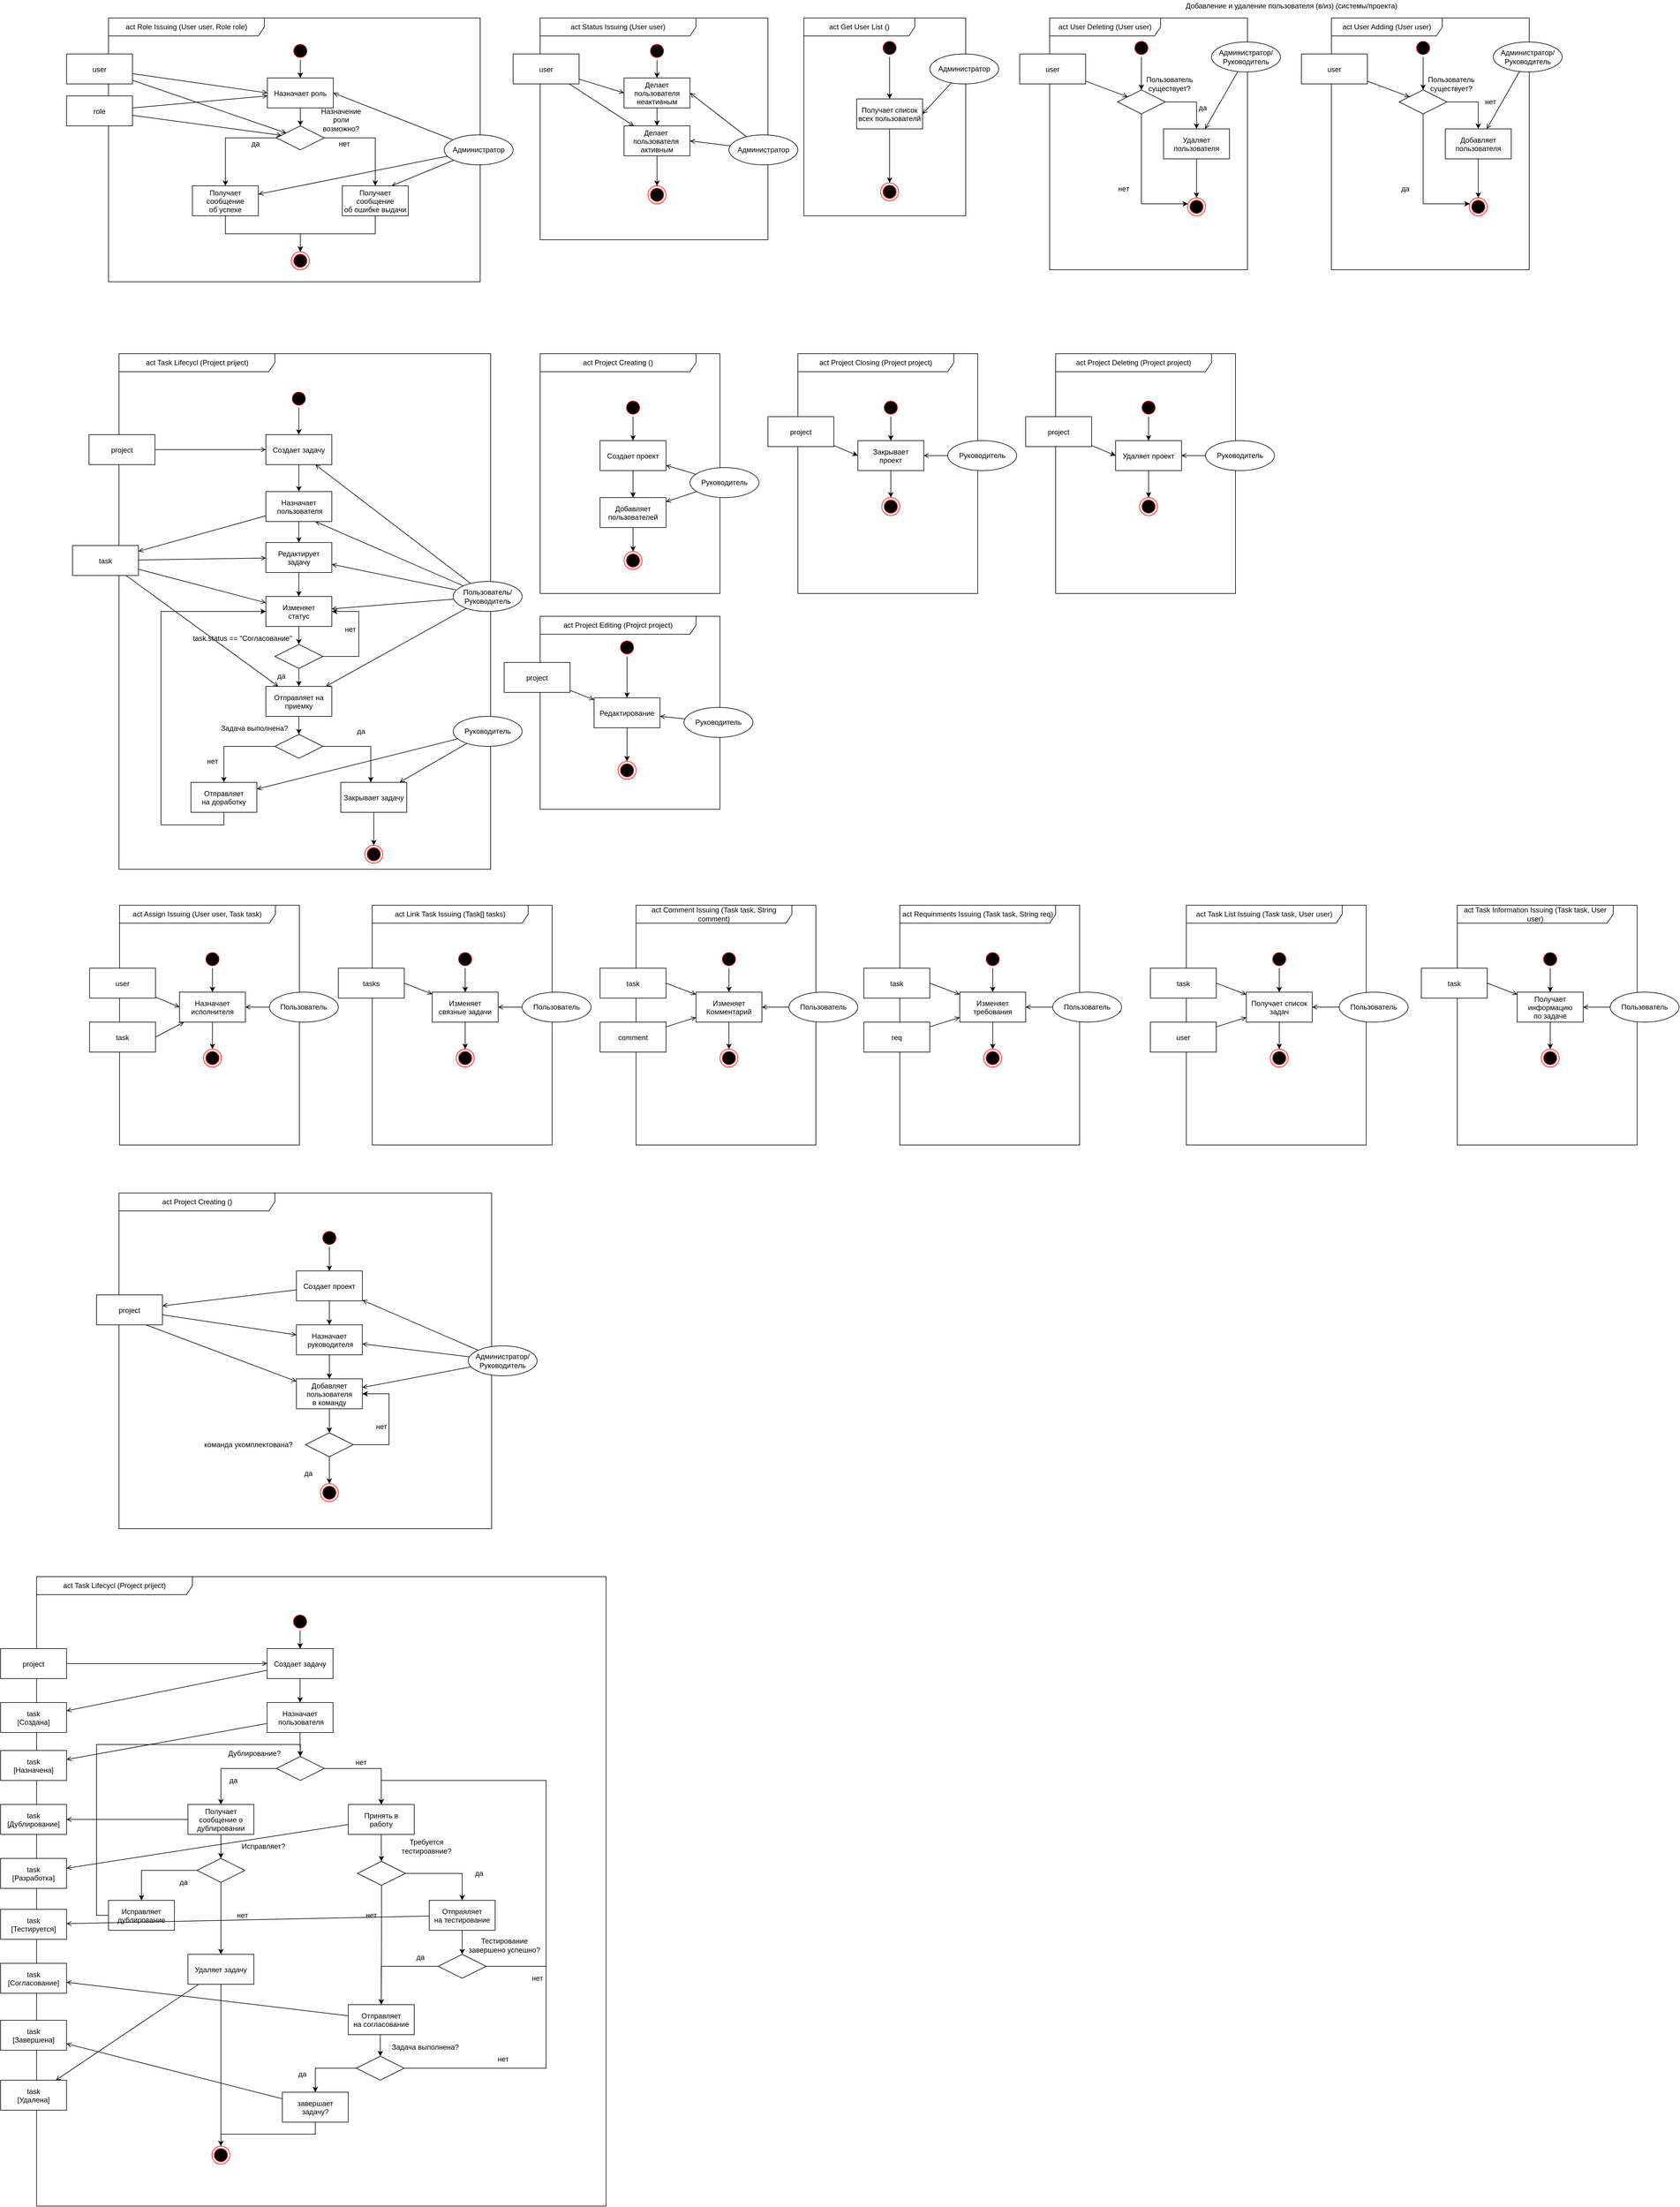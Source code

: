 <mxfile version="12.4.2" type="device" pages="1"><diagram name="Page-1" id="e7e014a7-5840-1c2e-5031-d8a46d1fe8dd"><mxGraphModel dx="2275" dy="846" grid="1" gridSize="10" guides="1" tooltips="1" connect="1" arrows="1" fold="1" page="1" pageScale="1" pageWidth="1169" pageHeight="826" background="#ffffff" math="0" shadow="0"><root><mxCell id="0"/><mxCell id="1" parent="0"/><mxCell id="sE6BTE7WMrLiR5gm5gNP-64" value="act Status Issuing (User user)" style="shape=umlFrame;whiteSpace=wrap;html=1;width=260;height=30;" parent="1" vertex="1"><mxGeometry x="880" y="40" width="380" height="370" as="geometry"/></mxCell><mxCell id="MWOYBJ8LjkY59AAZG_Tx-72" value="act Project Creating ()" style="shape=umlFrame;whiteSpace=wrap;html=1;width=260;height=30;" parent="1" vertex="1"><mxGeometry x="880" y="600" width="300" height="400" as="geometry"/></mxCell><mxCell id="MWOYBJ8LjkY59AAZG_Tx-59" value="act Task Lifecycl (Project priject)" style="shape=umlFrame;whiteSpace=wrap;html=1;width=260;height=30;" parent="1" vertex="1"><mxGeometry x="177.5" y="600" width="620" height="860" as="geometry"/></mxCell><mxCell id="MWOYBJ8LjkY59AAZG_Tx-42" value="act Role Issuing (User user, Role role)" style="shape=umlFrame;whiteSpace=wrap;html=1;width=260;height=30;" parent="1" vertex="1"><mxGeometry x="160" y="40" width="620" height="440" as="geometry"/></mxCell><mxCell id="13" value="" style="ellipse;shape=startState;fillColor=#000000;strokeColor=#ff0000;" parent="1" vertex="1"><mxGeometry x="465" y="80" width="30" height="30" as="geometry"/></mxCell><mxCell id="GIV1SvOcGqlwycRpR4nx-121" style="edgeStyle=orthogonalEdgeStyle;rounded=0;orthogonalLoop=1;jettySize=auto;html=1;entryX=0.5;entryY=0;entryDx=0;entryDy=0;" parent="1" source="13" target="15" edge="1"><mxGeometry relative="1" as="geometry"/></mxCell><mxCell id="T_UjteN0iikqrhwDPsmt-38" value="" style="edgeStyle=orthogonalEdgeStyle;rounded=0;orthogonalLoop=1;jettySize=auto;html=1;" parent="1" source="15" target="GIV1SvOcGqlwycRpR4nx-120" edge="1"><mxGeometry relative="1" as="geometry"/></mxCell><mxCell id="15" value="Назначает роль" style="" parent="1" vertex="1"><mxGeometry x="425" y="140" width="110" height="50" as="geometry"/></mxCell><mxCell id="38" value="" style="ellipse;shape=endState;fillColor=#000000;strokeColor=#ff0000" parent="1" vertex="1"><mxGeometry x="465" y="430" width="30" height="30" as="geometry"/></mxCell><mxCell id="MWOYBJ8LjkY59AAZG_Tx-45" style="edgeStyle=orthogonalEdgeStyle;rounded=0;orthogonalLoop=1;jettySize=auto;html=1;exitX=0;exitY=0.5;exitDx=0;exitDy=0;entryX=0.5;entryY=0;entryDx=0;entryDy=0;startArrow=none;startFill=0;endArrow=classic;endFill=1;" parent="1" source="GIV1SvOcGqlwycRpR4nx-120" target="GIV1SvOcGqlwycRpR4nx-116" edge="1"><mxGeometry relative="1" as="geometry"/></mxCell><mxCell id="GIV1SvOcGqlwycRpR4nx-120" value="" style="rhombus;whiteSpace=wrap;html=1;" parent="1" vertex="1"><mxGeometry x="440" y="220" width="80" height="40" as="geometry"/></mxCell><mxCell id="GIV1SvOcGqlwycRpR4nx-116" value="Получает&#10;сообщение&#10;об успехе" style="labelBackgroundColor=none;labelBorderColor=none;fontColor=#000000;" parent="1" vertex="1"><mxGeometry x="300" y="320" width="110" height="50" as="geometry"/></mxCell><mxCell id="GIV1SvOcGqlwycRpR4nx-126" style="edgeStyle=orthogonalEdgeStyle;rounded=0;orthogonalLoop=1;jettySize=auto;html=1;exitX=0.5;exitY=1;exitDx=0;exitDy=0;" parent="1" source="GIV1SvOcGqlwycRpR4nx-116" target="38" edge="1"><mxGeometry relative="1" as="geometry"/></mxCell><mxCell id="GIV1SvOcGqlwycRpR4nx-122" value="Получает&#10;сообщение&#10;об ошибке выдачи" style="" parent="1" vertex="1"><mxGeometry x="550" y="320" width="110" height="50" as="geometry"/></mxCell><mxCell id="GIV1SvOcGqlwycRpR4nx-124" style="edgeStyle=orthogonalEdgeStyle;rounded=0;orthogonalLoop=1;jettySize=auto;html=1;exitX=1;exitY=0.5;exitDx=0;exitDy=0;entryX=0.5;entryY=0;entryDx=0;entryDy=0;" parent="1" source="GIV1SvOcGqlwycRpR4nx-120" target="GIV1SvOcGqlwycRpR4nx-122" edge="1"><mxGeometry relative="1" as="geometry"/></mxCell><mxCell id="GIV1SvOcGqlwycRpR4nx-125" style="edgeStyle=orthogonalEdgeStyle;rounded=0;orthogonalLoop=1;jettySize=auto;html=1;exitX=0.5;exitY=1;exitDx=0;exitDy=0;" parent="1" source="GIV1SvOcGqlwycRpR4nx-122" target="38" edge="1"><mxGeometry relative="1" as="geometry"/></mxCell><mxCell id="MWOYBJ8LjkY59AAZG_Tx-40" value="user" style="" parent="1" vertex="1"><mxGeometry x="90" y="100" width="110" height="50" as="geometry"/></mxCell><mxCell id="MWOYBJ8LjkY59AAZG_Tx-41" style="rounded=0;orthogonalLoop=1;jettySize=auto;html=1;exitX=0;exitY=0.5;exitDx=0;exitDy=0;endArrow=none;endFill=0;startArrow=open;startFill=0;" parent="1" source="15" target="MWOYBJ8LjkY59AAZG_Tx-40" edge="1"><mxGeometry relative="1" as="geometry"/></mxCell><mxCell id="MWOYBJ8LjkY59AAZG_Tx-43" value="Назначение роли возможно?" style="text;html=1;strokeColor=none;fillColor=none;align=center;verticalAlign=middle;whiteSpace=wrap;rounded=0;" parent="1" vertex="1"><mxGeometry x="528.41" y="200" width="40" height="20" as="geometry"/></mxCell><mxCell id="MWOYBJ8LjkY59AAZG_Tx-47" style="rounded=0;orthogonalLoop=1;jettySize=auto;html=1;endArrow=none;endFill=0;startArrow=open;startFill=0;" parent="1" source="GIV1SvOcGqlwycRpR4nx-120" target="MWOYBJ8LjkY59AAZG_Tx-40" edge="1"><mxGeometry relative="1" as="geometry"><mxPoint x="360" y="180" as="sourcePoint"/><mxPoint x="180" y="150" as="targetPoint"/></mxGeometry></mxCell><mxCell id="MWOYBJ8LjkY59AAZG_Tx-49" value="нет" style="text;html=1;align=center;verticalAlign=middle;resizable=0;points=[];;autosize=1;" parent="1" vertex="1"><mxGeometry x="538.41" y="240" width="30" height="20" as="geometry"/></mxCell><mxCell id="MWOYBJ8LjkY59AAZG_Tx-50" value="да" style="text;html=1;align=center;verticalAlign=middle;resizable=0;points=[];;autosize=1;" parent="1" vertex="1"><mxGeometry x="390" y="240" width="30" height="20" as="geometry"/></mxCell><mxCell id="MWOYBJ8LjkY59AAZG_Tx-53" style="rounded=0;orthogonalLoop=1;jettySize=auto;html=1;startArrow=none;startFill=0;endArrow=open;endFill=0;entryX=1;entryY=0.5;entryDx=0;entryDy=0;" parent="1" source="MWOYBJ8LjkY59AAZG_Tx-52" target="15" edge="1"><mxGeometry relative="1" as="geometry"><mxPoint x="720" y="115" as="sourcePoint"/></mxGeometry></mxCell><mxCell id="MWOYBJ8LjkY59AAZG_Tx-52" value="Администратор" style="ellipse;whiteSpace=wrap;html=1;" parent="1" vertex="1"><mxGeometry x="720" y="235" width="115" height="50" as="geometry"/></mxCell><mxCell id="GIV1SvOcGqlwycRpR4nx-131" value="" style="ellipse;shape=startState;fillColor=#000000;strokeColor=#ff0000;" parent="1" vertex="1"><mxGeometry x="462.53" y="660" width="30" height="30" as="geometry"/></mxCell><mxCell id="GIV1SvOcGqlwycRpR4nx-134" style="edgeStyle=orthogonalEdgeStyle;rounded=0;orthogonalLoop=1;jettySize=auto;html=1;exitX=0.5;exitY=1;exitDx=0;exitDy=0;entryX=0.5;entryY=0;entryDx=0;entryDy=0;" parent="1" source="GIV1SvOcGqlwycRpR4nx-132" target="sE6BTE7WMrLiR5gm5gNP-38" edge="1"><mxGeometry relative="1" as="geometry"/></mxCell><mxCell id="GIV1SvOcGqlwycRpR4nx-132" value="Создает задачу" style="" parent="1" vertex="1"><mxGeometry x="422.53" y="735" width="110" height="50" as="geometry"/></mxCell><mxCell id="GIV1SvOcGqlwycRpR4nx-130" style="edgeStyle=orthogonalEdgeStyle;rounded=0;orthogonalLoop=1;jettySize=auto;html=1;exitX=0.5;exitY=1;exitDx=0;exitDy=0;entryX=0.5;entryY=0;entryDx=0;entryDy=0;" parent="1" source="GIV1SvOcGqlwycRpR4nx-131" target="GIV1SvOcGqlwycRpR4nx-132" edge="1"><mxGeometry relative="1" as="geometry"/></mxCell><mxCell id="GIV1SvOcGqlwycRpR4nx-136" style="edgeStyle=orthogonalEdgeStyle;rounded=0;orthogonalLoop=1;jettySize=auto;html=1;exitX=0.5;exitY=1;exitDx=0;exitDy=0;entryX=0.5;entryY=0;entryDx=0;entryDy=0;" parent="1" source="GIV1SvOcGqlwycRpR4nx-133" target="GIV1SvOcGqlwycRpR4nx-135" edge="1"><mxGeometry relative="1" as="geometry"/></mxCell><mxCell id="GIV1SvOcGqlwycRpR4nx-133" value="Редактирует&#10;задачу" style="" parent="1" vertex="1"><mxGeometry x="422.53" y="915" width="110" height="50" as="geometry"/></mxCell><mxCell id="GIV1SvOcGqlwycRpR4nx-139" style="edgeStyle=orthogonalEdgeStyle;rounded=0;orthogonalLoop=1;jettySize=auto;html=1;exitX=0.5;exitY=1;exitDx=0;exitDy=0;entryX=0.5;entryY=0;entryDx=0;entryDy=0;" parent="1" source="GIV1SvOcGqlwycRpR4nx-135" target="GIV1SvOcGqlwycRpR4nx-138" edge="1"><mxGeometry relative="1" as="geometry"/></mxCell><mxCell id="GIV1SvOcGqlwycRpR4nx-135" value="Изменяет&#10;статус" style="" parent="1" vertex="1"><mxGeometry x="422.53" y="1005" width="110" height="50" as="geometry"/></mxCell><mxCell id="GIV1SvOcGqlwycRpR4nx-141" style="edgeStyle=orthogonalEdgeStyle;rounded=0;orthogonalLoop=1;jettySize=auto;html=1;exitX=0.5;exitY=1;exitDx=0;exitDy=0;entryX=0.5;entryY=0;entryDx=0;entryDy=0;" parent="1" source="GIV1SvOcGqlwycRpR4nx-138" target="GIV1SvOcGqlwycRpR4nx-140" edge="1"><mxGeometry relative="1" as="geometry"/></mxCell><mxCell id="GIV1SvOcGqlwycRpR4nx-155" style="edgeStyle=orthogonalEdgeStyle;rounded=0;orthogonalLoop=1;jettySize=auto;html=1;exitX=1;exitY=0.5;exitDx=0;exitDy=0;entryX=1;entryY=0.5;entryDx=0;entryDy=0;" parent="1" source="GIV1SvOcGqlwycRpR4nx-138" target="GIV1SvOcGqlwycRpR4nx-135" edge="1"><mxGeometry relative="1" as="geometry"><Array as="points"><mxPoint x="577.53" y="1105"/><mxPoint x="577.53" y="1030"/></Array></mxGeometry></mxCell><mxCell id="GIV1SvOcGqlwycRpR4nx-138" value="" style="rhombus;whiteSpace=wrap;html=1;" parent="1" vertex="1"><mxGeometry x="437.53" y="1085" width="80" height="40" as="geometry"/></mxCell><mxCell id="GIV1SvOcGqlwycRpR4nx-140" value="Отправляет на&#10;приемку" style="" parent="1" vertex="1"><mxGeometry x="422.53" y="1155" width="110" height="50" as="geometry"/></mxCell><mxCell id="GIV1SvOcGqlwycRpR4nx-151" value="Закрывает задачу" style="" parent="1" vertex="1"><mxGeometry x="547.5" y="1315" width="110" height="50" as="geometry"/></mxCell><mxCell id="GIV1SvOcGqlwycRpR4nx-156" value="" style="ellipse;shape=endState;fillColor=#000000;strokeColor=#ff0000" parent="1" vertex="1"><mxGeometry x="587.5" y="1420" width="30" height="30" as="geometry"/></mxCell><mxCell id="GIV1SvOcGqlwycRpR4nx-157" style="edgeStyle=orthogonalEdgeStyle;rounded=0;orthogonalLoop=1;jettySize=auto;html=1;exitX=0.5;exitY=1;exitDx=0;exitDy=0;" parent="1" source="GIV1SvOcGqlwycRpR4nx-151" target="GIV1SvOcGqlwycRpR4nx-156" edge="1"><mxGeometry relative="1" as="geometry"/></mxCell><mxCell id="XWPFZd47kIfuoSgpcBd1-44" style="edgeStyle=orthogonalEdgeStyle;rounded=0;orthogonalLoop=1;jettySize=auto;html=1;exitX=1;exitY=0.5;exitDx=0;exitDy=0;fontColor=#000000;" parent="1" source="XWPFZd47kIfuoSgpcBd1-40" target="GIV1SvOcGqlwycRpR4nx-151" edge="1"><mxGeometry relative="1" as="geometry"><Array as="points"><mxPoint x="597.5" y="1255"/></Array></mxGeometry></mxCell><mxCell id="XWPFZd47kIfuoSgpcBd1-40" value="" style="rhombus;whiteSpace=wrap;html=1;" parent="1" vertex="1"><mxGeometry x="437.53" y="1235" width="80" height="40" as="geometry"/></mxCell><mxCell id="XWPFZd47kIfuoSgpcBd1-43" style="edgeStyle=orthogonalEdgeStyle;rounded=0;orthogonalLoop=1;jettySize=auto;html=1;exitX=0.5;exitY=1;exitDx=0;exitDy=0;entryX=0.5;entryY=0;entryDx=0;entryDy=0;fontColor=#000000;" parent="1" source="GIV1SvOcGqlwycRpR4nx-140" target="XWPFZd47kIfuoSgpcBd1-40" edge="1"><mxGeometry relative="1" as="geometry"/></mxCell><mxCell id="XWPFZd47kIfuoSgpcBd1-46" value="Отправляет&#10;на доработку" style="" parent="1" vertex="1"><mxGeometry x="297.5" y="1315" width="110" height="50" as="geometry"/></mxCell><mxCell id="XWPFZd47kIfuoSgpcBd1-50" style="edgeStyle=orthogonalEdgeStyle;rounded=0;orthogonalLoop=1;jettySize=auto;html=1;exitX=0.5;exitY=1;exitDx=0;exitDy=0;entryX=0;entryY=0.5;entryDx=0;entryDy=0;fontColor=#000000;" parent="1" source="XWPFZd47kIfuoSgpcBd1-46" target="GIV1SvOcGqlwycRpR4nx-135" edge="1"><mxGeometry relative="1" as="geometry"><Array as="points"><mxPoint x="352.5" y="1386"/><mxPoint x="247.5" y="1386"/><mxPoint x="247.5" y="1030"/></Array></mxGeometry></mxCell><mxCell id="XWPFZd47kIfuoSgpcBd1-49" style="edgeStyle=orthogonalEdgeStyle;rounded=0;orthogonalLoop=1;jettySize=auto;html=1;exitX=0;exitY=0.5;exitDx=0;exitDy=0;fontColor=#000000;" parent="1" source="XWPFZd47kIfuoSgpcBd1-40" target="XWPFZd47kIfuoSgpcBd1-46" edge="1"><mxGeometry relative="1" as="geometry"/></mxCell><mxCell id="MWOYBJ8LjkY59AAZG_Tx-60" value="project" style="" parent="1" vertex="1"><mxGeometry x="127.5" y="735" width="110" height="50" as="geometry"/></mxCell><mxCell id="MWOYBJ8LjkY59AAZG_Tx-61" style="rounded=0;orthogonalLoop=1;jettySize=auto;html=1;endArrow=none;endFill=0;startArrow=open;startFill=0;" parent="1" source="GIV1SvOcGqlwycRpR4nx-132" target="MWOYBJ8LjkY59AAZG_Tx-60" edge="1"><mxGeometry relative="1" as="geometry"><mxPoint x="447.388" y="891.026" as="sourcePoint"/><mxPoint x="197.5" y="850.0" as="targetPoint"/></mxGeometry></mxCell><mxCell id="MWOYBJ8LjkY59AAZG_Tx-64" style="edgeStyle=none;rounded=0;orthogonalLoop=1;jettySize=auto;html=1;startArrow=none;startFill=0;endArrow=open;endFill=0;entryX=0.75;entryY=1;entryDx=0;entryDy=0;" parent="1" target="GIV1SvOcGqlwycRpR4nx-132" edge="1" source="MWOYBJ8LjkY59AAZG_Tx-63"><mxGeometry relative="1" as="geometry"><mxPoint x="767.5" y="1169" as="sourcePoint"/></mxGeometry></mxCell><mxCell id="MWOYBJ8LjkY59AAZG_Tx-65" style="edgeStyle=none;rounded=0;orthogonalLoop=1;jettySize=auto;html=1;startArrow=none;startFill=0;endArrow=open;endFill=0;" parent="1" source="MWOYBJ8LjkY59AAZG_Tx-63" target="GIV1SvOcGqlwycRpR4nx-133" edge="1"><mxGeometry relative="1" as="geometry"/></mxCell><mxCell id="MWOYBJ8LjkY59AAZG_Tx-66" style="edgeStyle=none;rounded=0;orthogonalLoop=1;jettySize=auto;html=1;startArrow=none;startFill=0;endArrow=open;endFill=0;" parent="1" source="MWOYBJ8LjkY59AAZG_Tx-63" target="GIV1SvOcGqlwycRpR4nx-135" edge="1"><mxGeometry relative="1" as="geometry"/></mxCell><mxCell id="MWOYBJ8LjkY59AAZG_Tx-67" style="edgeStyle=none;rounded=0;orthogonalLoop=1;jettySize=auto;html=1;startArrow=none;startFill=0;endArrow=open;endFill=0;" parent="1" source="MWOYBJ8LjkY59AAZG_Tx-63" target="GIV1SvOcGqlwycRpR4nx-140" edge="1"><mxGeometry relative="1" as="geometry"/></mxCell><mxCell id="MWOYBJ8LjkY59AAZG_Tx-63" value="Пользователь/Руководитель" style="ellipse;whiteSpace=wrap;html=1;" parent="1" vertex="1"><mxGeometry x="735" y="980" width="115" height="50" as="geometry"/></mxCell><mxCell id="MWOYBJ8LjkY59AAZG_Tx-71" style="edgeStyle=none;rounded=0;orthogonalLoop=1;jettySize=auto;html=1;startArrow=none;startFill=0;endArrow=open;endFill=0;" parent="1" source="MWOYBJ8LjkY59AAZG_Tx-70" target="GIV1SvOcGqlwycRpR4nx-151" edge="1"><mxGeometry relative="1" as="geometry"/></mxCell><mxCell id="MWOYBJ8LjkY59AAZG_Tx-70" value="Руководитель" style="ellipse;whiteSpace=wrap;html=1;" parent="1" vertex="1"><mxGeometry x="735" y="1205" width="115" height="50" as="geometry"/></mxCell><mxCell id="GIV1SvOcGqlwycRpR4nx-144" style="edgeStyle=orthogonalEdgeStyle;rounded=0;orthogonalLoop=1;jettySize=auto;html=1;exitX=0.5;exitY=1;exitDx=0;exitDy=0;entryX=0.5;entryY=0;entryDx=0;entryDy=0;" parent="1" source="GIV1SvOcGqlwycRpR4nx-145" target="GIV1SvOcGqlwycRpR4nx-147" edge="1"><mxGeometry relative="1" as="geometry"/></mxCell><mxCell id="GIV1SvOcGqlwycRpR4nx-145" value="" style="ellipse;shape=startState;fillColor=#000000;strokeColor=#ff0000;" parent="1" vertex="1"><mxGeometry x="1020" y="675" width="30" height="30" as="geometry"/></mxCell><mxCell id="GIV1SvOcGqlwycRpR4nx-146" style="edgeStyle=orthogonalEdgeStyle;rounded=0;orthogonalLoop=1;jettySize=auto;html=1;exitX=0.5;exitY=1;exitDx=0;exitDy=0;" parent="1" source="GIV1SvOcGqlwycRpR4nx-147" target="GIV1SvOcGqlwycRpR4nx-150" edge="1"><mxGeometry relative="1" as="geometry"><mxPoint x="1035.471" y="835.588" as="targetPoint"/></mxGeometry></mxCell><mxCell id="GIV1SvOcGqlwycRpR4nx-147" value="Создает проект" style="" parent="1" vertex="1"><mxGeometry x="980" y="745" width="110" height="50" as="geometry"/></mxCell><mxCell id="GIV1SvOcGqlwycRpR4nx-159" style="edgeStyle=orthogonalEdgeStyle;rounded=0;orthogonalLoop=1;jettySize=auto;html=1;exitX=0.5;exitY=1;exitDx=0;exitDy=0;" parent="1" source="GIV1SvOcGqlwycRpR4nx-150" target="GIV1SvOcGqlwycRpR4nx-158" edge="1"><mxGeometry relative="1" as="geometry"/></mxCell><mxCell id="GIV1SvOcGqlwycRpR4nx-150" value="Добавляет&#10;пользователей" style="" parent="1" vertex="1"><mxGeometry x="980" y="840" width="110" height="50" as="geometry"/></mxCell><mxCell id="GIV1SvOcGqlwycRpR4nx-158" value="" style="ellipse;shape=endState;fillColor=#000000;strokeColor=#ff0000" parent="1" vertex="1"><mxGeometry x="1020" y="930" width="30" height="30" as="geometry"/></mxCell><mxCell id="MWOYBJ8LjkY59AAZG_Tx-74" style="edgeStyle=none;rounded=0;orthogonalLoop=1;jettySize=auto;html=1;startArrow=none;startFill=0;endArrow=open;endFill=0;" parent="1" source="MWOYBJ8LjkY59AAZG_Tx-73" target="GIV1SvOcGqlwycRpR4nx-150" edge="1"><mxGeometry relative="1" as="geometry"/></mxCell><mxCell id="MWOYBJ8LjkY59AAZG_Tx-75" style="edgeStyle=none;rounded=0;orthogonalLoop=1;jettySize=auto;html=1;startArrow=none;startFill=0;endArrow=open;endFill=0;" parent="1" source="MWOYBJ8LjkY59AAZG_Tx-73" target="GIV1SvOcGqlwycRpR4nx-147" edge="1"><mxGeometry relative="1" as="geometry"/></mxCell><mxCell id="MWOYBJ8LjkY59AAZG_Tx-73" value="Руководитель" style="ellipse;whiteSpace=wrap;html=1;" parent="1" vertex="1"><mxGeometry x="1130" y="790" width="115" height="50" as="geometry"/></mxCell><mxCell id="MWOYBJ8LjkY59AAZG_Tx-76" value="act Project Editing (Projrct project)" style="shape=umlFrame;whiteSpace=wrap;html=1;width=260;height=30;" parent="1" vertex="1"><mxGeometry x="880" y="1037.94" width="300" height="322.06" as="geometry"/></mxCell><mxCell id="MWOYBJ8LjkY59AAZG_Tx-77" value="task.status == &quot;Согласование&quot;" style="text;html=1;align=center;verticalAlign=middle;resizable=0;points=[];;autosize=1;" parent="1" vertex="1"><mxGeometry x="292.5" y="1065" width="180" height="20" as="geometry"/></mxCell><mxCell id="MWOYBJ8LjkY59AAZG_Tx-78" value="да" style="text;html=1;align=center;verticalAlign=middle;resizable=0;points=[];;autosize=1;" parent="1" vertex="1"><mxGeometry x="432.53" y="1127.94" width="30" height="20" as="geometry"/></mxCell><mxCell id="MWOYBJ8LjkY59AAZG_Tx-79" value="нет" style="text;html=1;align=center;verticalAlign=middle;resizable=0;points=[];;autosize=1;" parent="1" vertex="1"><mxGeometry x="547.5" y="1050" width="30" height="20" as="geometry"/></mxCell><mxCell id="MWOYBJ8LjkY59AAZG_Tx-80" value="Задача выполнена?" style="text;html=1;align=center;verticalAlign=middle;resizable=0;points=[];;autosize=1;" parent="1" vertex="1"><mxGeometry x="337.5" y="1215" width="130" height="20" as="geometry"/></mxCell><mxCell id="MWOYBJ8LjkY59AAZG_Tx-81" value="да" style="text;html=1;align=center;verticalAlign=middle;resizable=0;points=[];;autosize=1;" parent="1" vertex="1"><mxGeometry x="565.91" y="1220" width="30" height="20" as="geometry"/></mxCell><mxCell id="MWOYBJ8LjkY59AAZG_Tx-82" value="нет" style="text;html=1;align=center;verticalAlign=middle;resizable=0;points=[];;autosize=1;" parent="1" vertex="1"><mxGeometry x="317.5" y="1270" width="30" height="20" as="geometry"/></mxCell><mxCell id="MWOYBJ8LjkY59AAZG_Tx-83" style="edgeStyle=orthogonalEdgeStyle;rounded=0;orthogonalLoop=1;jettySize=auto;html=1;exitX=0.5;exitY=1;exitDx=0;exitDy=0;" parent="1" source="MWOYBJ8LjkY59AAZG_Tx-84" target="MWOYBJ8LjkY59AAZG_Tx-88" edge="1"><mxGeometry relative="1" as="geometry"><mxPoint x="1024.882" y="1145" as="targetPoint"/></mxGeometry></mxCell><mxCell id="MWOYBJ8LjkY59AAZG_Tx-84" value="" style="ellipse;shape=startState;fillColor=#000000;strokeColor=#ff0000;" parent="1" vertex="1"><mxGeometry x="1010" y="1075" width="30" height="30" as="geometry"/></mxCell><mxCell id="MWOYBJ8LjkY59AAZG_Tx-87" style="edgeStyle=orthogonalEdgeStyle;rounded=0;orthogonalLoop=1;jettySize=auto;html=1;exitX=0.5;exitY=1;exitDx=0;exitDy=0;" parent="1" source="MWOYBJ8LjkY59AAZG_Tx-88" target="MWOYBJ8LjkY59AAZG_Tx-89" edge="1"><mxGeometry relative="1" as="geometry"/></mxCell><mxCell id="MWOYBJ8LjkY59AAZG_Tx-88" value="Редактирование" style="" parent="1" vertex="1"><mxGeometry x="970" y="1173.97" width="110" height="50" as="geometry"/></mxCell><mxCell id="MWOYBJ8LjkY59AAZG_Tx-89" value="" style="ellipse;shape=endState;fillColor=#000000;strokeColor=#ff0000" parent="1" vertex="1"><mxGeometry x="1010" y="1280" width="30" height="30" as="geometry"/></mxCell><mxCell id="MWOYBJ8LjkY59AAZG_Tx-90" style="edgeStyle=none;rounded=0;orthogonalLoop=1;jettySize=auto;html=1;startArrow=none;startFill=0;endArrow=open;endFill=0;" parent="1" source="MWOYBJ8LjkY59AAZG_Tx-92" target="MWOYBJ8LjkY59AAZG_Tx-88" edge="1"><mxGeometry relative="1" as="geometry"/></mxCell><mxCell id="MWOYBJ8LjkY59AAZG_Tx-92" value="Руководитель" style="ellipse;whiteSpace=wrap;html=1;" parent="1" vertex="1"><mxGeometry x="1120" y="1190" width="115" height="50" as="geometry"/></mxCell><mxCell id="MWOYBJ8LjkY59AAZG_Tx-94" style="edgeStyle=none;rounded=0;orthogonalLoop=1;jettySize=auto;html=1;startArrow=none;startFill=0;endArrow=open;endFill=0;" parent="1" source="MWOYBJ8LjkY59AAZG_Tx-93" target="MWOYBJ8LjkY59AAZG_Tx-88" edge="1"><mxGeometry relative="1" as="geometry"/></mxCell><mxCell id="MWOYBJ8LjkY59AAZG_Tx-93" value="project" style="" parent="1" vertex="1"><mxGeometry x="820" y="1115" width="110" height="50" as="geometry"/></mxCell><mxCell id="T_UjteN0iikqrhwDPsmt-39" style="rounded=0;orthogonalLoop=1;jettySize=auto;html=1;startArrow=none;startFill=0;endArrow=open;endFill=0;" parent="1" source="MWOYBJ8LjkY59AAZG_Tx-52" target="GIV1SvOcGqlwycRpR4nx-116" edge="1"><mxGeometry relative="1" as="geometry"><mxPoint x="720" y="130" as="sourcePoint"/><mxPoint x="545" y="165.756" as="targetPoint"/></mxGeometry></mxCell><mxCell id="T_UjteN0iikqrhwDPsmt-43" style="rounded=0;orthogonalLoop=1;jettySize=auto;html=1;startArrow=none;startFill=0;endArrow=open;endFill=0;entryX=0.75;entryY=0;entryDx=0;entryDy=0;" parent="1" source="MWOYBJ8LjkY59AAZG_Tx-52" target="GIV1SvOcGqlwycRpR4nx-122" edge="1"><mxGeometry relative="1" as="geometry"><mxPoint x="675" y="270" as="sourcePoint"/><mxPoint x="420" y="339.919" as="targetPoint"/></mxGeometry></mxCell><mxCell id="sE6BTE7WMrLiR5gm5gNP-39" value="" style="edgeStyle=orthogonalEdgeStyle;rounded=0;orthogonalLoop=1;jettySize=auto;html=1;" parent="1" source="sE6BTE7WMrLiR5gm5gNP-38" target="GIV1SvOcGqlwycRpR4nx-133" edge="1"><mxGeometry relative="1" as="geometry"/></mxCell><mxCell id="sE6BTE7WMrLiR5gm5gNP-38" value="Назначает&#10; пользователя" style="" parent="1" vertex="1"><mxGeometry x="422.53" y="830" width="110" height="50" as="geometry"/></mxCell><mxCell id="sE6BTE7WMrLiR5gm5gNP-40" style="edgeStyle=none;rounded=0;orthogonalLoop=1;jettySize=auto;html=1;startArrow=none;startFill=0;endArrow=open;endFill=0;entryX=0.75;entryY=1;entryDx=0;entryDy=0;" parent="1" source="MWOYBJ8LjkY59AAZG_Tx-63" target="sE6BTE7WMrLiR5gm5gNP-38" edge="1"><mxGeometry relative="1" as="geometry"><mxPoint x="759.014" y="1182.699" as="sourcePoint"/><mxPoint x="516.694" y="975" as="targetPoint"/></mxGeometry></mxCell><mxCell id="sE6BTE7WMrLiR5gm5gNP-42" value="" style="ellipse;shape=startState;fillColor=#000000;strokeColor=#ff0000;" parent="1" vertex="1"><mxGeometry x="1060" y="80" width="30" height="30" as="geometry"/></mxCell><mxCell id="sE6BTE7WMrLiR5gm5gNP-43" style="edgeStyle=orthogonalEdgeStyle;rounded=0;orthogonalLoop=1;jettySize=auto;html=1;entryX=0.5;entryY=0;entryDx=0;entryDy=0;" parent="1" source="sE6BTE7WMrLiR5gm5gNP-42" target="sE6BTE7WMrLiR5gm5gNP-45" edge="1"><mxGeometry relative="1" as="geometry"/></mxCell><mxCell id="sE6BTE7WMrLiR5gm5gNP-66" value="" style="edgeStyle=orthogonalEdgeStyle;rounded=0;orthogonalLoop=1;jettySize=auto;html=1;" parent="1" source="sE6BTE7WMrLiR5gm5gNP-45" target="sE6BTE7WMrLiR5gm5gNP-49" edge="1"><mxGeometry relative="1" as="geometry"/></mxCell><mxCell id="sE6BTE7WMrLiR5gm5gNP-45" value="Делает &#10;пользователя &#10;неактивным" style="" parent="1" vertex="1"><mxGeometry x="1020" y="140" width="110" height="50" as="geometry"/></mxCell><mxCell id="sE6BTE7WMrLiR5gm5gNP-46" value="" style="ellipse;shape=endState;fillColor=#000000;strokeColor=#ff0000" parent="1" vertex="1"><mxGeometry x="1060" y="320" width="30" height="30" as="geometry"/></mxCell><mxCell id="sE6BTE7WMrLiR5gm5gNP-49" value="Делает &#10;пользователя &#10;активным" style="labelBackgroundColor=none;labelBorderColor=none;fontColor=#000000;" parent="1" vertex="1"><mxGeometry x="1020" y="220" width="110" height="50" as="geometry"/></mxCell><mxCell id="sE6BTE7WMrLiR5gm5gNP-50" style="edgeStyle=orthogonalEdgeStyle;rounded=0;orthogonalLoop=1;jettySize=auto;html=1;exitX=0.5;exitY=1;exitDx=0;exitDy=0;" parent="1" source="sE6BTE7WMrLiR5gm5gNP-49" target="sE6BTE7WMrLiR5gm5gNP-46" edge="1"><mxGeometry relative="1" as="geometry"/></mxCell><mxCell id="sE6BTE7WMrLiR5gm5gNP-55" style="rounded=0;orthogonalLoop=1;jettySize=auto;html=1;exitX=0;exitY=0.5;exitDx=0;exitDy=0;endArrow=none;endFill=0;startArrow=open;startFill=0;" parent="1" source="sE6BTE7WMrLiR5gm5gNP-45" target="sE6BTE7WMrLiR5gm5gNP-54" edge="1"><mxGeometry relative="1" as="geometry"/></mxCell><mxCell id="sE6BTE7WMrLiR5gm5gNP-57" style="rounded=0;orthogonalLoop=1;jettySize=auto;html=1;endArrow=none;endFill=0;startArrow=open;startFill=0;" parent="1" source="sE6BTE7WMrLiR5gm5gNP-49" target="sE6BTE7WMrLiR5gm5gNP-54" edge="1"><mxGeometry relative="1" as="geometry"><mxPoint x="1181.881" y="231.56" as="sourcePoint"/><mxPoint x="905" y="150" as="targetPoint"/></mxGeometry></mxCell><mxCell id="sE6BTE7WMrLiR5gm5gNP-60" style="rounded=0;orthogonalLoop=1;jettySize=auto;html=1;startArrow=none;startFill=0;endArrow=open;endFill=0;entryX=1;entryY=0.5;entryDx=0;entryDy=0;" parent="1" source="sE6BTE7WMrLiR5gm5gNP-61" target="sE6BTE7WMrLiR5gm5gNP-45" edge="1"><mxGeometry relative="1" as="geometry"><mxPoint x="1445" y="115" as="sourcePoint"/></mxGeometry></mxCell><mxCell id="sE6BTE7WMrLiR5gm5gNP-61" value="Администратор" style="ellipse;whiteSpace=wrap;html=1;" parent="1" vertex="1"><mxGeometry x="1195" y="235" width="115" height="50" as="geometry"/></mxCell><mxCell id="sE6BTE7WMrLiR5gm5gNP-63" style="rounded=0;orthogonalLoop=1;jettySize=auto;html=1;startArrow=none;startFill=0;endArrow=open;endFill=0;entryX=1;entryY=0.5;entryDx=0;entryDy=0;" parent="1" source="sE6BTE7WMrLiR5gm5gNP-61" target="sE6BTE7WMrLiR5gm5gNP-49" edge="1"><mxGeometry relative="1" as="geometry"><mxPoint x="1400" y="270" as="sourcePoint"/><mxPoint x="1357.5" y="320" as="targetPoint"/></mxGeometry></mxCell><mxCell id="sE6BTE7WMrLiR5gm5gNP-54" value="user" style="" parent="1" vertex="1"><mxGeometry x="835" y="100" width="110" height="50" as="geometry"/></mxCell><mxCell id="sE6BTE7WMrLiR5gm5gNP-68" value="act Project Closing (Project project)" style="shape=umlFrame;whiteSpace=wrap;html=1;width=260;height=30;" parent="1" vertex="1"><mxGeometry x="1310" y="600" width="300" height="400" as="geometry"/></mxCell><mxCell id="sE6BTE7WMrLiR5gm5gNP-69" style="edgeStyle=orthogonalEdgeStyle;rounded=0;orthogonalLoop=1;jettySize=auto;html=1;exitX=0.5;exitY=1;exitDx=0;exitDy=0;entryX=0.5;entryY=0;entryDx=0;entryDy=0;" parent="1" source="sE6BTE7WMrLiR5gm5gNP-70" target="sE6BTE7WMrLiR5gm5gNP-72" edge="1"><mxGeometry relative="1" as="geometry"/></mxCell><mxCell id="sE6BTE7WMrLiR5gm5gNP-70" value="" style="ellipse;shape=startState;fillColor=#000000;strokeColor=#ff0000;" parent="1" vertex="1"><mxGeometry x="1450" y="675" width="30" height="30" as="geometry"/></mxCell><mxCell id="sE6BTE7WMrLiR5gm5gNP-79" value="" style="edgeStyle=orthogonalEdgeStyle;rounded=0;orthogonalLoop=1;jettySize=auto;html=1;" parent="1" source="sE6BTE7WMrLiR5gm5gNP-72" target="sE6BTE7WMrLiR5gm5gNP-75" edge="1"><mxGeometry relative="1" as="geometry"/></mxCell><mxCell id="sE6BTE7WMrLiR5gm5gNP-72" value="Закрывает &#10;проект" style="" parent="1" vertex="1"><mxGeometry x="1410" y="745" width="110" height="50" as="geometry"/></mxCell><mxCell id="sE6BTE7WMrLiR5gm5gNP-75" value="" style="ellipse;shape=endState;fillColor=#000000;strokeColor=#ff0000" parent="1" vertex="1"><mxGeometry x="1450" y="840" width="30" height="30" as="geometry"/></mxCell><mxCell id="sE6BTE7WMrLiR5gm5gNP-77" style="edgeStyle=none;rounded=0;orthogonalLoop=1;jettySize=auto;html=1;startArrow=none;startFill=0;endArrow=open;endFill=0;" parent="1" source="sE6BTE7WMrLiR5gm5gNP-78" target="sE6BTE7WMrLiR5gm5gNP-72" edge="1"><mxGeometry relative="1" as="geometry"/></mxCell><mxCell id="sE6BTE7WMrLiR5gm5gNP-78" value="Руководитель" style="ellipse;whiteSpace=wrap;html=1;" parent="1" vertex="1"><mxGeometry x="1560" y="745" width="115" height="50" as="geometry"/></mxCell><mxCell id="sE6BTE7WMrLiR5gm5gNP-81" style="rounded=0;orthogonalLoop=1;jettySize=auto;html=1;entryX=0;entryY=0.5;entryDx=0;entryDy=0;" parent="1" source="sE6BTE7WMrLiR5gm5gNP-80" target="sE6BTE7WMrLiR5gm5gNP-72" edge="1"><mxGeometry relative="1" as="geometry"/></mxCell><mxCell id="sE6BTE7WMrLiR5gm5gNP-80" value="project" style="" parent="1" vertex="1"><mxGeometry x="1260" y="705" width="110" height="50" as="geometry"/></mxCell><mxCell id="ZbDoUzANh8_NFqums_9t-39" style="rounded=0;orthogonalLoop=1;jettySize=auto;html=1;endArrow=open;endFill=0;" parent="1" source="ZbDoUzANh8_NFqums_9t-38" target="15" edge="1"><mxGeometry relative="1" as="geometry"/></mxCell><mxCell id="ZbDoUzANh8_NFqums_9t-40" style="edgeStyle=none;rounded=0;orthogonalLoop=1;jettySize=auto;html=1;endArrow=open;endFill=0;" parent="1" source="ZbDoUzANh8_NFqums_9t-38" target="GIV1SvOcGqlwycRpR4nx-120" edge="1"><mxGeometry relative="1" as="geometry"/></mxCell><mxCell id="ZbDoUzANh8_NFqums_9t-38" value="role" style="" parent="1" vertex="1"><mxGeometry x="90" y="170" width="110" height="50" as="geometry"/></mxCell><mxCell id="ZbDoUzANh8_NFqums_9t-41" value="act Get User List ()" style="shape=umlFrame;whiteSpace=wrap;html=1;width=185;height=30;" parent="1" vertex="1"><mxGeometry x="1320" y="40" width="270" height="330" as="geometry"/></mxCell><mxCell id="ZbDoUzANh8_NFqums_9t-42" value="" style="ellipse;shape=startState;fillColor=#000000;strokeColor=#ff0000;" parent="1" vertex="1"><mxGeometry x="1448" y="75" width="30" height="30" as="geometry"/></mxCell><mxCell id="ZbDoUzANh8_NFqums_9t-43" style="edgeStyle=orthogonalEdgeStyle;rounded=0;orthogonalLoop=1;jettySize=auto;html=1;entryX=0.5;entryY=0;entryDx=0;entryDy=0;" parent="1" source="ZbDoUzANh8_NFqums_9t-42" target="ZbDoUzANh8_NFqums_9t-45" edge="1"><mxGeometry relative="1" as="geometry"/></mxCell><mxCell id="ZbDoUzANh8_NFqums_9t-45" value="Получает список&#10;всех пользователй" style="" parent="1" vertex="1"><mxGeometry x="1408" y="175" width="110" height="50" as="geometry"/></mxCell><mxCell id="ZbDoUzANh8_NFqums_9t-46" value="" style="ellipse;shape=endState;fillColor=#000000;strokeColor=#ff0000" parent="1" vertex="1"><mxGeometry x="1448" y="315" width="30" height="30" as="geometry"/></mxCell><mxCell id="ZbDoUzANh8_NFqums_9t-48" style="edgeStyle=orthogonalEdgeStyle;rounded=0;orthogonalLoop=1;jettySize=auto;html=1;" parent="1" source="ZbDoUzANh8_NFqums_9t-45" target="ZbDoUzANh8_NFqums_9t-46" edge="1"><mxGeometry relative="1" as="geometry"><mxPoint x="1463" y="265" as="sourcePoint"/></mxGeometry></mxCell><mxCell id="ZbDoUzANh8_NFqums_9t-51" style="rounded=0;orthogonalLoop=1;jettySize=auto;html=1;startArrow=none;startFill=0;endArrow=open;endFill=0;entryX=1;entryY=0.5;entryDx=0;entryDy=0;" parent="1" source="ZbDoUzANh8_NFqums_9t-52" target="ZbDoUzANh8_NFqums_9t-45" edge="1"><mxGeometry relative="1" as="geometry"><mxPoint x="1880" y="115" as="sourcePoint"/></mxGeometry></mxCell><mxCell id="ZbDoUzANh8_NFqums_9t-52" value="Администратор" style="ellipse;whiteSpace=wrap;html=1;" parent="1" vertex="1"><mxGeometry x="1530" y="100" width="115" height="50" as="geometry"/></mxCell><mxCell id="ZbDoUzANh8_NFqums_9t-56" value="act User Deleting (User user)" style="shape=umlFrame;whiteSpace=wrap;html=1;width=185;height=30;" parent="1" vertex="1"><mxGeometry x="1730" y="40" width="330" height="420" as="geometry"/></mxCell><mxCell id="ZbDoUzANh8_NFqums_9t-57" value="" style="ellipse;shape=startState;fillColor=#000000;strokeColor=#ff0000;" parent="1" vertex="1"><mxGeometry x="1868" y="75" width="30" height="30" as="geometry"/></mxCell><mxCell id="ZbDoUzANh8_NFqums_9t-58" style="edgeStyle=orthogonalEdgeStyle;rounded=0;orthogonalLoop=1;jettySize=auto;html=1;" parent="1" source="ZbDoUzANh8_NFqums_9t-57" target="ZbDoUzANh8_NFqums_9t-65" edge="1"><mxGeometry relative="1" as="geometry"><mxPoint x="1883" y="140" as="targetPoint"/></mxGeometry></mxCell><mxCell id="ZbDoUzANh8_NFqums_9t-60" value="" style="ellipse;shape=endState;fillColor=#000000;strokeColor=#ff0000" parent="1" vertex="1"><mxGeometry x="1960" y="340" width="30" height="30" as="geometry"/></mxCell><mxCell id="ZbDoUzANh8_NFqums_9t-70" style="edgeStyle=orthogonalEdgeStyle;rounded=0;orthogonalLoop=1;jettySize=auto;html=1;exitX=1;exitY=0.5;exitDx=0;exitDy=0;endArrow=classic;endFill=1;entryX=0.5;entryY=0;entryDx=0;entryDy=0;" parent="1" source="ZbDoUzANh8_NFqums_9t-65" target="ZbDoUzANh8_NFqums_9t-69" edge="1"><mxGeometry relative="1" as="geometry"/></mxCell><mxCell id="ZbDoUzANh8_NFqums_9t-74" style="edgeStyle=orthogonalEdgeStyle;rounded=0;orthogonalLoop=1;jettySize=auto;html=1;exitX=0.5;exitY=1;exitDx=0;exitDy=0;endArrow=classic;endFill=1;" parent="1" source="ZbDoUzANh8_NFqums_9t-65" target="ZbDoUzANh8_NFqums_9t-60" edge="1"><mxGeometry relative="1" as="geometry"><Array as="points"><mxPoint x="1883" y="350"/></Array></mxGeometry></mxCell><mxCell id="ZbDoUzANh8_NFqums_9t-65" value="" style="rhombus;whiteSpace=wrap;html=1;" parent="1" vertex="1"><mxGeometry x="1843" y="160" width="80" height="40" as="geometry"/></mxCell><mxCell id="ZbDoUzANh8_NFqums_9t-66" value="Пользователь&lt;br&gt;существует?" style="text;html=1;strokeColor=none;fillColor=none;align=center;verticalAlign=middle;whiteSpace=wrap;rounded=0;" parent="1" vertex="1"><mxGeometry x="1910" y="140" width="40" height="20" as="geometry"/></mxCell><mxCell id="ZbDoUzANh8_NFqums_9t-68" style="edgeStyle=none;rounded=0;orthogonalLoop=1;jettySize=auto;html=1;endArrow=open;endFill=0;" parent="1" source="ZbDoUzANh8_NFqums_9t-67" target="ZbDoUzANh8_NFqums_9t-65" edge="1"><mxGeometry relative="1" as="geometry"/></mxCell><mxCell id="ZbDoUzANh8_NFqums_9t-67" value="user" style="" parent="1" vertex="1"><mxGeometry x="1680" y="100" width="110" height="50" as="geometry"/></mxCell><mxCell id="ZbDoUzANh8_NFqums_9t-73" style="edgeStyle=orthogonalEdgeStyle;rounded=0;orthogonalLoop=1;jettySize=auto;html=1;exitX=0.5;exitY=1;exitDx=0;exitDy=0;endArrow=classic;endFill=1;" parent="1" source="ZbDoUzANh8_NFqums_9t-69" target="ZbDoUzANh8_NFqums_9t-60" edge="1"><mxGeometry relative="1" as="geometry"/></mxCell><mxCell id="ZbDoUzANh8_NFqums_9t-69" value="Удаляет&#10;пользователя" style="" parent="1" vertex="1"><mxGeometry x="1920" y="225" width="110" height="50" as="geometry"/></mxCell><mxCell id="ZbDoUzANh8_NFqums_9t-71" value="да" style="text;html=1;align=center;verticalAlign=middle;resizable=0;points=[];;autosize=1;" parent="1" vertex="1"><mxGeometry x="1970" y="180" width="30" height="20" as="geometry"/></mxCell><mxCell id="ZbDoUzANh8_NFqums_9t-72" value="нет" style="text;html=1;align=center;verticalAlign=middle;resizable=0;points=[];;autosize=1;" parent="1" vertex="1"><mxGeometry x="1838" y="315" width="30" height="20" as="geometry"/></mxCell><mxCell id="ZbDoUzANh8_NFqums_9t-75" value="Администратор/&lt;br&gt;Руководитель" style="ellipse;whiteSpace=wrap;html=1;" parent="1" vertex="1"><mxGeometry x="2000" y="80" width="115" height="50" as="geometry"/></mxCell><mxCell id="ZbDoUzANh8_NFqums_9t-76" style="rounded=0;orthogonalLoop=1;jettySize=auto;html=1;startArrow=none;startFill=0;endArrow=open;endFill=0;" parent="1" source="ZbDoUzANh8_NFqums_9t-75" target="ZbDoUzANh8_NFqums_9t-69" edge="1"><mxGeometry relative="1" as="geometry"><mxPoint x="1576.145" y="158.212" as="sourcePoint"/><mxPoint x="1528" y="210" as="targetPoint"/></mxGeometry></mxCell><mxCell id="ZbDoUzANh8_NFqums_9t-91" value="act User Adding (User user)" style="shape=umlFrame;whiteSpace=wrap;html=1;width=185;height=30;" parent="1" vertex="1"><mxGeometry x="2200" y="40" width="330" height="420" as="geometry"/></mxCell><mxCell id="ZbDoUzANh8_NFqums_9t-92" value="" style="ellipse;shape=startState;fillColor=#000000;strokeColor=#ff0000;" parent="1" vertex="1"><mxGeometry x="2338" y="75" width="30" height="30" as="geometry"/></mxCell><mxCell id="ZbDoUzANh8_NFqums_9t-93" style="edgeStyle=orthogonalEdgeStyle;rounded=0;orthogonalLoop=1;jettySize=auto;html=1;" parent="1" source="ZbDoUzANh8_NFqums_9t-92" target="ZbDoUzANh8_NFqums_9t-97" edge="1"><mxGeometry relative="1" as="geometry"><mxPoint x="2353" y="140" as="targetPoint"/></mxGeometry></mxCell><mxCell id="ZbDoUzANh8_NFqums_9t-94" value="" style="ellipse;shape=endState;fillColor=#000000;strokeColor=#ff0000" parent="1" vertex="1"><mxGeometry x="2430" y="340" width="30" height="30" as="geometry"/></mxCell><mxCell id="ZbDoUzANh8_NFqums_9t-95" style="edgeStyle=orthogonalEdgeStyle;rounded=0;orthogonalLoop=1;jettySize=auto;html=1;exitX=1;exitY=0.5;exitDx=0;exitDy=0;endArrow=classic;endFill=1;entryX=0.5;entryY=0;entryDx=0;entryDy=0;" parent="1" source="ZbDoUzANh8_NFqums_9t-97" target="ZbDoUzANh8_NFqums_9t-102" edge="1"><mxGeometry relative="1" as="geometry"/></mxCell><mxCell id="ZbDoUzANh8_NFqums_9t-96" style="edgeStyle=orthogonalEdgeStyle;rounded=0;orthogonalLoop=1;jettySize=auto;html=1;exitX=0.5;exitY=1;exitDx=0;exitDy=0;endArrow=classic;endFill=1;" parent="1" source="ZbDoUzANh8_NFqums_9t-97" target="ZbDoUzANh8_NFqums_9t-94" edge="1"><mxGeometry relative="1" as="geometry"><Array as="points"><mxPoint x="2353" y="350"/></Array></mxGeometry></mxCell><mxCell id="ZbDoUzANh8_NFqums_9t-97" value="" style="rhombus;whiteSpace=wrap;html=1;" parent="1" vertex="1"><mxGeometry x="2313" y="160" width="80" height="40" as="geometry"/></mxCell><mxCell id="ZbDoUzANh8_NFqums_9t-98" value="Пользователь&lt;br&gt;существует?" style="text;html=1;strokeColor=none;fillColor=none;align=center;verticalAlign=middle;whiteSpace=wrap;rounded=0;" parent="1" vertex="1"><mxGeometry x="2380" y="140" width="40" height="20" as="geometry"/></mxCell><mxCell id="ZbDoUzANh8_NFqums_9t-99" style="edgeStyle=none;rounded=0;orthogonalLoop=1;jettySize=auto;html=1;endArrow=open;endFill=0;" parent="1" source="ZbDoUzANh8_NFqums_9t-100" target="ZbDoUzANh8_NFqums_9t-97" edge="1"><mxGeometry relative="1" as="geometry"/></mxCell><mxCell id="ZbDoUzANh8_NFqums_9t-100" value="user" style="" parent="1" vertex="1"><mxGeometry x="2150" y="100" width="110" height="50" as="geometry"/></mxCell><mxCell id="ZbDoUzANh8_NFqums_9t-101" style="edgeStyle=orthogonalEdgeStyle;rounded=0;orthogonalLoop=1;jettySize=auto;html=1;exitX=0.5;exitY=1;exitDx=0;exitDy=0;endArrow=classic;endFill=1;" parent="1" source="ZbDoUzANh8_NFqums_9t-102" target="ZbDoUzANh8_NFqums_9t-94" edge="1"><mxGeometry relative="1" as="geometry"/></mxCell><mxCell id="ZbDoUzANh8_NFqums_9t-102" value="Добавляет&#10;пользователя" style="" parent="1" vertex="1"><mxGeometry x="2390" y="225" width="110" height="50" as="geometry"/></mxCell><mxCell id="ZbDoUzANh8_NFqums_9t-103" value="нет" style="text;html=1;align=center;verticalAlign=middle;resizable=0;points=[];;autosize=1;" parent="1" vertex="1"><mxGeometry x="2450" y="170" width="30" height="20" as="geometry"/></mxCell><mxCell id="ZbDoUzANh8_NFqums_9t-104" value="да" style="text;html=1;align=center;verticalAlign=middle;resizable=0;points=[];;autosize=1;" parent="1" vertex="1"><mxGeometry x="2308" y="315" width="30" height="20" as="geometry"/></mxCell><mxCell id="ZbDoUzANh8_NFqums_9t-105" value="Администратор/&lt;br&gt;Руководитель" style="ellipse;whiteSpace=wrap;html=1;" parent="1" vertex="1"><mxGeometry x="2470" y="80" width="115" height="50" as="geometry"/></mxCell><mxCell id="ZbDoUzANh8_NFqums_9t-106" style="rounded=0;orthogonalLoop=1;jettySize=auto;html=1;startArrow=none;startFill=0;endArrow=open;endFill=0;" parent="1" source="ZbDoUzANh8_NFqums_9t-105" target="ZbDoUzANh8_NFqums_9t-102" edge="1"><mxGeometry relative="1" as="geometry"><mxPoint x="2046.145" y="158.212" as="sourcePoint"/><mxPoint x="1998" y="210" as="targetPoint"/></mxGeometry></mxCell><mxCell id="ZbDoUzANh8_NFqums_9t-108" value="Добавление и удаление пользователя (в/из) (системы/проекта)" style="text;html=1;align=center;verticalAlign=middle;resizable=0;points=[];;autosize=1;" parent="1" vertex="1"><mxGeometry x="1943" y="10" width="380" height="20" as="geometry"/></mxCell><mxCell id="ZbDoUzANh8_NFqums_9t-109" value="act Assign Issuing (User user, Task task)" style="shape=umlFrame;whiteSpace=wrap;html=1;width=260;height=30;" parent="1" vertex="1"><mxGeometry x="178.41" y="1520" width="300" height="400" as="geometry"/></mxCell><mxCell id="ZbDoUzANh8_NFqums_9t-110" style="edgeStyle=orthogonalEdgeStyle;rounded=0;orthogonalLoop=1;jettySize=auto;html=1;exitX=0.5;exitY=1;exitDx=0;exitDy=0;entryX=0.5;entryY=0;entryDx=0;entryDy=0;" parent="1" source="ZbDoUzANh8_NFqums_9t-111" target="ZbDoUzANh8_NFqums_9t-113" edge="1"><mxGeometry relative="1" as="geometry"/></mxCell><mxCell id="ZbDoUzANh8_NFqums_9t-111" value="" style="ellipse;shape=startState;fillColor=#000000;strokeColor=#ff0000;" parent="1" vertex="1"><mxGeometry x="318.41" y="1595" width="30" height="30" as="geometry"/></mxCell><mxCell id="ZbDoUzANh8_NFqums_9t-112" value="" style="edgeStyle=orthogonalEdgeStyle;rounded=0;orthogonalLoop=1;jettySize=auto;html=1;" parent="1" source="ZbDoUzANh8_NFqums_9t-113" target="ZbDoUzANh8_NFqums_9t-114" edge="1"><mxGeometry relative="1" as="geometry"/></mxCell><mxCell id="ZbDoUzANh8_NFqums_9t-113" value="Назначает&#10;исполнителя" style="" parent="1" vertex="1"><mxGeometry x="278.41" y="1665" width="110" height="50" as="geometry"/></mxCell><mxCell id="ZbDoUzANh8_NFqums_9t-114" value="" style="ellipse;shape=endState;fillColor=#000000;strokeColor=#ff0000" parent="1" vertex="1"><mxGeometry x="318.41" y="1760" width="30" height="30" as="geometry"/></mxCell><mxCell id="ZbDoUzANh8_NFqums_9t-115" style="edgeStyle=none;rounded=0;orthogonalLoop=1;jettySize=auto;html=1;startArrow=none;startFill=0;endArrow=open;endFill=0;" parent="1" source="ZbDoUzANh8_NFqums_9t-116" target="ZbDoUzANh8_NFqums_9t-113" edge="1"><mxGeometry relative="1" as="geometry"/></mxCell><mxCell id="ZbDoUzANh8_NFqums_9t-116" value="Пользователь" style="ellipse;whiteSpace=wrap;html=1;" parent="1" vertex="1"><mxGeometry x="428.41" y="1665" width="115" height="50" as="geometry"/></mxCell><mxCell id="ZbDoUzANh8_NFqums_9t-117" style="rounded=0;orthogonalLoop=1;jettySize=auto;html=1;entryX=0;entryY=0.5;entryDx=0;entryDy=0;endArrow=open;endFill=0;" parent="1" source="ZbDoUzANh8_NFqums_9t-118" target="ZbDoUzANh8_NFqums_9t-113" edge="1"><mxGeometry relative="1" as="geometry"/></mxCell><mxCell id="ZbDoUzANh8_NFqums_9t-118" value="user" style="" parent="1" vertex="1"><mxGeometry x="128.41" y="1625" width="110" height="50" as="geometry"/></mxCell><mxCell id="ZbDoUzANh8_NFqums_9t-120" style="rounded=0;orthogonalLoop=1;jettySize=auto;html=1;exitX=1;exitY=0.5;exitDx=0;exitDy=0;endArrow=open;endFill=0;" parent="1" source="ZbDoUzANh8_NFqums_9t-119" target="ZbDoUzANh8_NFqums_9t-113" edge="1"><mxGeometry relative="1" as="geometry"/></mxCell><mxCell id="ZbDoUzANh8_NFqums_9t-119" value="task" style="" parent="1" vertex="1"><mxGeometry x="128.41" y="1715" width="110" height="50" as="geometry"/></mxCell><mxCell id="ZbDoUzANh8_NFqums_9t-133" value="act Link Task Issuing (Task[] tasks)" style="shape=umlFrame;whiteSpace=wrap;html=1;width=260;height=30;" parent="1" vertex="1"><mxGeometry x="600" y="1520" width="300" height="400" as="geometry"/></mxCell><mxCell id="ZbDoUzANh8_NFqums_9t-134" style="edgeStyle=orthogonalEdgeStyle;rounded=0;orthogonalLoop=1;jettySize=auto;html=1;exitX=0.5;exitY=1;exitDx=0;exitDy=0;entryX=0.5;entryY=0;entryDx=0;entryDy=0;" parent="1" source="ZbDoUzANh8_NFqums_9t-135" target="ZbDoUzANh8_NFqums_9t-137" edge="1"><mxGeometry relative="1" as="geometry"/></mxCell><mxCell id="ZbDoUzANh8_NFqums_9t-135" value="" style="ellipse;shape=startState;fillColor=#000000;strokeColor=#ff0000;" parent="1" vertex="1"><mxGeometry x="740" y="1595" width="30" height="30" as="geometry"/></mxCell><mxCell id="ZbDoUzANh8_NFqums_9t-136" value="" style="edgeStyle=orthogonalEdgeStyle;rounded=0;orthogonalLoop=1;jettySize=auto;html=1;" parent="1" source="ZbDoUzANh8_NFqums_9t-137" target="ZbDoUzANh8_NFqums_9t-138" edge="1"><mxGeometry relative="1" as="geometry"/></mxCell><mxCell id="ZbDoUzANh8_NFqums_9t-137" value="Изменяет&#10;связные задачи" style="" parent="1" vertex="1"><mxGeometry x="700" y="1665" width="110" height="50" as="geometry"/></mxCell><mxCell id="ZbDoUzANh8_NFqums_9t-138" value="" style="ellipse;shape=endState;fillColor=#000000;strokeColor=#ff0000" parent="1" vertex="1"><mxGeometry x="740" y="1760" width="30" height="30" as="geometry"/></mxCell><mxCell id="ZbDoUzANh8_NFqums_9t-139" style="edgeStyle=none;rounded=0;orthogonalLoop=1;jettySize=auto;html=1;startArrow=none;startFill=0;endArrow=open;endFill=0;" parent="1" source="ZbDoUzANh8_NFqums_9t-140" target="ZbDoUzANh8_NFqums_9t-137" edge="1"><mxGeometry relative="1" as="geometry"/></mxCell><mxCell id="ZbDoUzANh8_NFqums_9t-140" value="Пользователь" style="ellipse;whiteSpace=wrap;html=1;" parent="1" vertex="1"><mxGeometry x="850" y="1665" width="115" height="50" as="geometry"/></mxCell><mxCell id="ZbDoUzANh8_NFqums_9t-143" style="rounded=0;orthogonalLoop=1;jettySize=auto;html=1;exitX=1;exitY=0.5;exitDx=0;exitDy=0;endArrow=open;endFill=0;" parent="1" source="ZbDoUzANh8_NFqums_9t-144" target="ZbDoUzANh8_NFqums_9t-137" edge="1"><mxGeometry relative="1" as="geometry"/></mxCell><mxCell id="ZbDoUzANh8_NFqums_9t-144" value="tasks" style="" parent="1" vertex="1"><mxGeometry x="543.41" y="1625" width="110" height="50" as="geometry"/></mxCell><mxCell id="ZbDoUzANh8_NFqums_9t-145" value="act Comment Issuing (Task task, String comment)" style="shape=umlFrame;whiteSpace=wrap;html=1;width=260;height=30;" parent="1" vertex="1"><mxGeometry x="1040" y="1520" width="300" height="400" as="geometry"/></mxCell><mxCell id="ZbDoUzANh8_NFqums_9t-146" style="edgeStyle=orthogonalEdgeStyle;rounded=0;orthogonalLoop=1;jettySize=auto;html=1;exitX=0.5;exitY=1;exitDx=0;exitDy=0;entryX=0.5;entryY=0;entryDx=0;entryDy=0;" parent="1" source="ZbDoUzANh8_NFqums_9t-147" target="ZbDoUzANh8_NFqums_9t-149" edge="1"><mxGeometry relative="1" as="geometry"/></mxCell><mxCell id="ZbDoUzANh8_NFqums_9t-147" value="" style="ellipse;shape=startState;fillColor=#000000;strokeColor=#ff0000;" parent="1" vertex="1"><mxGeometry x="1180" y="1595" width="30" height="30" as="geometry"/></mxCell><mxCell id="ZbDoUzANh8_NFqums_9t-148" value="" style="edgeStyle=orthogonalEdgeStyle;rounded=0;orthogonalLoop=1;jettySize=auto;html=1;" parent="1" source="ZbDoUzANh8_NFqums_9t-149" target="ZbDoUzANh8_NFqums_9t-150" edge="1"><mxGeometry relative="1" as="geometry"/></mxCell><mxCell id="ZbDoUzANh8_NFqums_9t-149" value="Изменяет&#10;Комментарий" style="" parent="1" vertex="1"><mxGeometry x="1140" y="1665" width="110" height="50" as="geometry"/></mxCell><mxCell id="ZbDoUzANh8_NFqums_9t-150" value="" style="ellipse;shape=endState;fillColor=#000000;strokeColor=#ff0000" parent="1" vertex="1"><mxGeometry x="1180" y="1760" width="30" height="30" as="geometry"/></mxCell><mxCell id="ZbDoUzANh8_NFqums_9t-154" style="rounded=0;orthogonalLoop=1;jettySize=auto;html=1;exitX=1;exitY=0.5;exitDx=0;exitDy=0;endArrow=open;endFill=0;" parent="1" source="ZbDoUzANh8_NFqums_9t-155" target="ZbDoUzANh8_NFqums_9t-149" edge="1"><mxGeometry relative="1" as="geometry"/></mxCell><mxCell id="ZbDoUzANh8_NFqums_9t-155" value="task" style="" parent="1" vertex="1"><mxGeometry x="980.0" y="1625" width="110" height="50" as="geometry"/></mxCell><mxCell id="ZbDoUzANh8_NFqums_9t-157" value="" style="edgeStyle=none;rounded=0;orthogonalLoop=1;jettySize=auto;html=1;endArrow=open;endFill=0;" parent="1" source="ZbDoUzANh8_NFqums_9t-156" target="ZbDoUzANh8_NFqums_9t-149" edge="1"><mxGeometry relative="1" as="geometry"/></mxCell><mxCell id="ZbDoUzANh8_NFqums_9t-156" value="Пользователь" style="ellipse;whiteSpace=wrap;html=1;" parent="1" vertex="1"><mxGeometry x="1295" y="1665" width="115" height="50" as="geometry"/></mxCell><mxCell id="ZbDoUzANh8_NFqums_9t-159" style="edgeStyle=none;rounded=0;orthogonalLoop=1;jettySize=auto;html=1;endArrow=open;endFill=0;" parent="1" source="ZbDoUzANh8_NFqums_9t-158" target="ZbDoUzANh8_NFqums_9t-149" edge="1"><mxGeometry relative="1" as="geometry"/></mxCell><mxCell id="ZbDoUzANh8_NFqums_9t-158" value="comment" style="" parent="1" vertex="1"><mxGeometry x="980.0" y="1715" width="110" height="50" as="geometry"/></mxCell><mxCell id="ZbDoUzANh8_NFqums_9t-160" value="act Requinments Issuing (Task task, String req)" style="shape=umlFrame;whiteSpace=wrap;html=1;width=260;height=30;" parent="1" vertex="1"><mxGeometry x="1480" y="1520" width="300" height="400" as="geometry"/></mxCell><mxCell id="ZbDoUzANh8_NFqums_9t-161" style="edgeStyle=orthogonalEdgeStyle;rounded=0;orthogonalLoop=1;jettySize=auto;html=1;exitX=0.5;exitY=1;exitDx=0;exitDy=0;entryX=0.5;entryY=0;entryDx=0;entryDy=0;" parent="1" source="ZbDoUzANh8_NFqums_9t-162" target="ZbDoUzANh8_NFqums_9t-164" edge="1"><mxGeometry relative="1" as="geometry"/></mxCell><mxCell id="ZbDoUzANh8_NFqums_9t-162" value="" style="ellipse;shape=startState;fillColor=#000000;strokeColor=#ff0000;" parent="1" vertex="1"><mxGeometry x="1620" y="1595" width="30" height="30" as="geometry"/></mxCell><mxCell id="ZbDoUzANh8_NFqums_9t-163" value="" style="edgeStyle=orthogonalEdgeStyle;rounded=0;orthogonalLoop=1;jettySize=auto;html=1;" parent="1" source="ZbDoUzANh8_NFqums_9t-164" target="ZbDoUzANh8_NFqums_9t-165" edge="1"><mxGeometry relative="1" as="geometry"/></mxCell><mxCell id="ZbDoUzANh8_NFqums_9t-164" value="Изменяет&#10;требования" style="" parent="1" vertex="1"><mxGeometry x="1580" y="1665" width="110" height="50" as="geometry"/></mxCell><mxCell id="ZbDoUzANh8_NFqums_9t-165" value="" style="ellipse;shape=endState;fillColor=#000000;strokeColor=#ff0000" parent="1" vertex="1"><mxGeometry x="1620" y="1760" width="30" height="30" as="geometry"/></mxCell><mxCell id="ZbDoUzANh8_NFqums_9t-166" style="rounded=0;orthogonalLoop=1;jettySize=auto;html=1;exitX=1;exitY=0.5;exitDx=0;exitDy=0;endArrow=open;endFill=0;" parent="1" source="ZbDoUzANh8_NFqums_9t-167" target="ZbDoUzANh8_NFqums_9t-164" edge="1"><mxGeometry relative="1" as="geometry"/></mxCell><mxCell id="ZbDoUzANh8_NFqums_9t-167" value="task" style="" parent="1" vertex="1"><mxGeometry x="1420" y="1625" width="110" height="50" as="geometry"/></mxCell><mxCell id="ZbDoUzANh8_NFqums_9t-168" value="" style="edgeStyle=none;rounded=0;orthogonalLoop=1;jettySize=auto;html=1;endArrow=open;endFill=0;" parent="1" source="ZbDoUzANh8_NFqums_9t-169" target="ZbDoUzANh8_NFqums_9t-164" edge="1"><mxGeometry relative="1" as="geometry"/></mxCell><mxCell id="ZbDoUzANh8_NFqums_9t-169" value="Пользователь" style="ellipse;whiteSpace=wrap;html=1;" parent="1" vertex="1"><mxGeometry x="1735" y="1665" width="115" height="50" as="geometry"/></mxCell><mxCell id="ZbDoUzANh8_NFqums_9t-170" style="edgeStyle=none;rounded=0;orthogonalLoop=1;jettySize=auto;html=1;endArrow=open;endFill=0;" parent="1" source="ZbDoUzANh8_NFqums_9t-171" target="ZbDoUzANh8_NFqums_9t-164" edge="1"><mxGeometry relative="1" as="geometry"/></mxCell><mxCell id="ZbDoUzANh8_NFqums_9t-171" value="req" style="" parent="1" vertex="1"><mxGeometry x="1420" y="1715" width="110" height="50" as="geometry"/></mxCell><mxCell id="ZbDoUzANh8_NFqums_9t-172" value="act Task List Issuing (Task task, User user)" style="shape=umlFrame;whiteSpace=wrap;html=1;width=260;height=30;" parent="1" vertex="1"><mxGeometry x="1958" y="1520" width="300" height="400" as="geometry"/></mxCell><mxCell id="ZbDoUzANh8_NFqums_9t-173" style="edgeStyle=orthogonalEdgeStyle;rounded=0;orthogonalLoop=1;jettySize=auto;html=1;exitX=0.5;exitY=1;exitDx=0;exitDy=0;entryX=0.5;entryY=0;entryDx=0;entryDy=0;" parent="1" source="ZbDoUzANh8_NFqums_9t-174" target="ZbDoUzANh8_NFqums_9t-176" edge="1"><mxGeometry relative="1" as="geometry"/></mxCell><mxCell id="ZbDoUzANh8_NFqums_9t-174" value="" style="ellipse;shape=startState;fillColor=#000000;strokeColor=#ff0000;" parent="1" vertex="1"><mxGeometry x="2098" y="1595" width="30" height="30" as="geometry"/></mxCell><mxCell id="ZbDoUzANh8_NFqums_9t-175" value="" style="edgeStyle=orthogonalEdgeStyle;rounded=0;orthogonalLoop=1;jettySize=auto;html=1;" parent="1" source="ZbDoUzANh8_NFqums_9t-176" target="ZbDoUzANh8_NFqums_9t-177" edge="1"><mxGeometry relative="1" as="geometry"/></mxCell><mxCell id="ZbDoUzANh8_NFqums_9t-176" value="Получает список&#10;задач" style="" parent="1" vertex="1"><mxGeometry x="2058" y="1665" width="110" height="50" as="geometry"/></mxCell><mxCell id="ZbDoUzANh8_NFqums_9t-177" value="" style="ellipse;shape=endState;fillColor=#000000;strokeColor=#ff0000" parent="1" vertex="1"><mxGeometry x="2098" y="1760" width="30" height="30" as="geometry"/></mxCell><mxCell id="ZbDoUzANh8_NFqums_9t-178" style="rounded=0;orthogonalLoop=1;jettySize=auto;html=1;exitX=1;exitY=0.5;exitDx=0;exitDy=0;endArrow=open;endFill=0;" parent="1" source="ZbDoUzANh8_NFqums_9t-179" target="ZbDoUzANh8_NFqums_9t-176" edge="1"><mxGeometry relative="1" as="geometry"/></mxCell><mxCell id="ZbDoUzANh8_NFqums_9t-179" value="task" style="" parent="1" vertex="1"><mxGeometry x="1898" y="1625" width="110" height="50" as="geometry"/></mxCell><mxCell id="ZbDoUzANh8_NFqums_9t-180" value="" style="edgeStyle=none;rounded=0;orthogonalLoop=1;jettySize=auto;html=1;endArrow=open;endFill=0;" parent="1" source="ZbDoUzANh8_NFqums_9t-181" target="ZbDoUzANh8_NFqums_9t-176" edge="1"><mxGeometry relative="1" as="geometry"/></mxCell><mxCell id="ZbDoUzANh8_NFqums_9t-181" value="Пользователь" style="ellipse;whiteSpace=wrap;html=1;" parent="1" vertex="1"><mxGeometry x="2213" y="1665" width="115" height="50" as="geometry"/></mxCell><mxCell id="ZbDoUzANh8_NFqums_9t-182" style="edgeStyle=none;rounded=0;orthogonalLoop=1;jettySize=auto;html=1;endArrow=open;endFill=0;" parent="1" source="ZbDoUzANh8_NFqums_9t-183" target="ZbDoUzANh8_NFqums_9t-176" edge="1"><mxGeometry relative="1" as="geometry"/></mxCell><mxCell id="ZbDoUzANh8_NFqums_9t-183" value="user" style="" parent="1" vertex="1"><mxGeometry x="1898" y="1715" width="110" height="50" as="geometry"/></mxCell><mxCell id="ZbDoUzANh8_NFqums_9t-184" value="act Task Information Issuing (Task task, User user)" style="shape=umlFrame;whiteSpace=wrap;html=1;width=260;height=30;" parent="1" vertex="1"><mxGeometry x="2410" y="1520" width="300" height="400" as="geometry"/></mxCell><mxCell id="ZbDoUzANh8_NFqums_9t-185" style="edgeStyle=orthogonalEdgeStyle;rounded=0;orthogonalLoop=1;jettySize=auto;html=1;exitX=0.5;exitY=1;exitDx=0;exitDy=0;entryX=0.5;entryY=0;entryDx=0;entryDy=0;" parent="1" source="ZbDoUzANh8_NFqums_9t-186" target="ZbDoUzANh8_NFqums_9t-188" edge="1"><mxGeometry relative="1" as="geometry"/></mxCell><mxCell id="ZbDoUzANh8_NFqums_9t-186" value="" style="ellipse;shape=startState;fillColor=#000000;strokeColor=#ff0000;" parent="1" vertex="1"><mxGeometry x="2550" y="1595" width="30" height="30" as="geometry"/></mxCell><mxCell id="ZbDoUzANh8_NFqums_9t-187" value="" style="edgeStyle=orthogonalEdgeStyle;rounded=0;orthogonalLoop=1;jettySize=auto;html=1;" parent="1" source="ZbDoUzANh8_NFqums_9t-188" target="ZbDoUzANh8_NFqums_9t-189" edge="1"><mxGeometry relative="1" as="geometry"/></mxCell><mxCell id="ZbDoUzANh8_NFqums_9t-188" value="Получает&#10;информацию&#10;по задаче" style="" parent="1" vertex="1"><mxGeometry x="2510" y="1665" width="110" height="50" as="geometry"/></mxCell><mxCell id="ZbDoUzANh8_NFqums_9t-189" value="" style="ellipse;shape=endState;fillColor=#000000;strokeColor=#ff0000" parent="1" vertex="1"><mxGeometry x="2550" y="1760" width="30" height="30" as="geometry"/></mxCell><mxCell id="ZbDoUzANh8_NFqums_9t-190" style="rounded=0;orthogonalLoop=1;jettySize=auto;html=1;exitX=1;exitY=0.5;exitDx=0;exitDy=0;endArrow=open;endFill=0;" parent="1" source="ZbDoUzANh8_NFqums_9t-191" target="ZbDoUzANh8_NFqums_9t-188" edge="1"><mxGeometry relative="1" as="geometry"/></mxCell><mxCell id="ZbDoUzANh8_NFqums_9t-191" value="task" style="" parent="1" vertex="1"><mxGeometry x="2350" y="1625" width="110" height="50" as="geometry"/></mxCell><mxCell id="ZbDoUzANh8_NFqums_9t-192" value="" style="edgeStyle=none;rounded=0;orthogonalLoop=1;jettySize=auto;html=1;endArrow=open;endFill=0;" parent="1" source="ZbDoUzANh8_NFqums_9t-193" target="ZbDoUzANh8_NFqums_9t-188" edge="1"><mxGeometry relative="1" as="geometry"/></mxCell><mxCell id="ZbDoUzANh8_NFqums_9t-193" value="Пользователь" style="ellipse;whiteSpace=wrap;html=1;" parent="1" vertex="1"><mxGeometry x="2665" y="1665" width="115" height="50" as="geometry"/></mxCell><mxCell id="ZbDoUzANh8_NFqums_9t-196" value="act Project Deleting (Project project)" style="shape=umlFrame;whiteSpace=wrap;html=1;width=260;height=30;" parent="1" vertex="1"><mxGeometry x="1740" y="600" width="300" height="400" as="geometry"/></mxCell><mxCell id="ZbDoUzANh8_NFqums_9t-197" style="edgeStyle=orthogonalEdgeStyle;rounded=0;orthogonalLoop=1;jettySize=auto;html=1;exitX=0.5;exitY=1;exitDx=0;exitDy=0;entryX=0.5;entryY=0;entryDx=0;entryDy=0;" parent="1" source="ZbDoUzANh8_NFqums_9t-198" target="ZbDoUzANh8_NFqums_9t-200" edge="1"><mxGeometry relative="1" as="geometry"/></mxCell><mxCell id="ZbDoUzANh8_NFqums_9t-198" value="" style="ellipse;shape=startState;fillColor=#000000;strokeColor=#ff0000;" parent="1" vertex="1"><mxGeometry x="1880" y="675" width="30" height="30" as="geometry"/></mxCell><mxCell id="ZbDoUzANh8_NFqums_9t-199" value="" style="edgeStyle=orthogonalEdgeStyle;rounded=0;orthogonalLoop=1;jettySize=auto;html=1;" parent="1" source="ZbDoUzANh8_NFqums_9t-200" target="ZbDoUzANh8_NFqums_9t-201" edge="1"><mxGeometry relative="1" as="geometry"/></mxCell><mxCell id="ZbDoUzANh8_NFqums_9t-200" value="Удаляет проект" style="" parent="1" vertex="1"><mxGeometry x="1840" y="745" width="110" height="50" as="geometry"/></mxCell><mxCell id="ZbDoUzANh8_NFqums_9t-201" value="" style="ellipse;shape=endState;fillColor=#000000;strokeColor=#ff0000" parent="1" vertex="1"><mxGeometry x="1880" y="840" width="30" height="30" as="geometry"/></mxCell><mxCell id="ZbDoUzANh8_NFqums_9t-202" style="edgeStyle=none;rounded=0;orthogonalLoop=1;jettySize=auto;html=1;startArrow=none;startFill=0;endArrow=open;endFill=0;" parent="1" source="ZbDoUzANh8_NFqums_9t-203" target="ZbDoUzANh8_NFqums_9t-200" edge="1"><mxGeometry relative="1" as="geometry"/></mxCell><mxCell id="ZbDoUzANh8_NFqums_9t-203" value="Руководитель" style="ellipse;whiteSpace=wrap;html=1;" parent="1" vertex="1"><mxGeometry x="1990" y="745" width="115" height="50" as="geometry"/></mxCell><mxCell id="ZbDoUzANh8_NFqums_9t-204" style="rounded=0;orthogonalLoop=1;jettySize=auto;html=1;entryX=0;entryY=0.5;entryDx=0;entryDy=0;" parent="1" source="ZbDoUzANh8_NFqums_9t-205" target="ZbDoUzANh8_NFqums_9t-200" edge="1"><mxGeometry relative="1" as="geometry"/></mxCell><mxCell id="ZbDoUzANh8_NFqums_9t-205" value="project" style="" parent="1" vertex="1"><mxGeometry x="1690" y="705" width="110" height="50" as="geometry"/></mxCell><mxCell id="ndYDMrGxxB7lP1kq3O-K-38" value="act Project Creating ()" style="shape=umlFrame;whiteSpace=wrap;html=1;width=260;height=30;" vertex="1" parent="1"><mxGeometry x="177.5" y="2000" width="621.59" height="560" as="geometry"/></mxCell><mxCell id="ndYDMrGxxB7lP1kq3O-K-39" value="" style="ellipse;shape=startState;fillColor=#000000;strokeColor=#ff0000;" vertex="1" parent="1"><mxGeometry x="513.44" y="2060" width="30" height="30" as="geometry"/></mxCell><mxCell id="ndYDMrGxxB7lP1kq3O-K-40" style="edgeStyle=orthogonalEdgeStyle;rounded=0;orthogonalLoop=1;jettySize=auto;html=1;exitX=0.5;exitY=1;exitDx=0;exitDy=0;entryX=0.5;entryY=0;entryDx=0;entryDy=0;" edge="1" parent="1" source="ndYDMrGxxB7lP1kq3O-K-41" target="ndYDMrGxxB7lP1kq3O-K-77"><mxGeometry relative="1" as="geometry"/></mxCell><mxCell id="ndYDMrGxxB7lP1kq3O-K-41" value="Создает проект" style="" vertex="1" parent="1"><mxGeometry x="473.44" y="2130" width="110" height="50" as="geometry"/></mxCell><mxCell id="ndYDMrGxxB7lP1kq3O-K-42" style="edgeStyle=orthogonalEdgeStyle;rounded=0;orthogonalLoop=1;jettySize=auto;html=1;exitX=0.5;exitY=1;exitDx=0;exitDy=0;entryX=0.5;entryY=0;entryDx=0;entryDy=0;" edge="1" parent="1" source="ndYDMrGxxB7lP1kq3O-K-39" target="ndYDMrGxxB7lP1kq3O-K-41"><mxGeometry relative="1" as="geometry"/></mxCell><mxCell id="ndYDMrGxxB7lP1kq3O-K-43" style="edgeStyle=orthogonalEdgeStyle;rounded=0;orthogonalLoop=1;jettySize=auto;html=1;entryX=0.5;entryY=0;entryDx=0;entryDy=0;" edge="1" parent="1" source="ndYDMrGxxB7lP1kq3O-K-77" target="ndYDMrGxxB7lP1kq3O-K-46"><mxGeometry relative="1" as="geometry"><mxPoint x="528" y="2365" as="sourcePoint"/></mxGeometry></mxCell><mxCell id="ndYDMrGxxB7lP1kq3O-K-45" style="edgeStyle=orthogonalEdgeStyle;rounded=0;orthogonalLoop=1;jettySize=auto;html=1;exitX=0.5;exitY=1;exitDx=0;exitDy=0;entryX=0.5;entryY=0;entryDx=0;entryDy=0;" edge="1" parent="1" source="ndYDMrGxxB7lP1kq3O-K-46" target="ndYDMrGxxB7lP1kq3O-K-49"><mxGeometry relative="1" as="geometry"/></mxCell><mxCell id="ndYDMrGxxB7lP1kq3O-K-46" value="Добавляет&#10;пользователя&#10;в команду" style="" vertex="1" parent="1"><mxGeometry x="473.44" y="2310" width="110" height="50" as="geometry"/></mxCell><mxCell id="ndYDMrGxxB7lP1kq3O-K-47" style="edgeStyle=orthogonalEdgeStyle;rounded=0;orthogonalLoop=1;jettySize=auto;html=1;exitX=0.5;exitY=1;exitDx=0;exitDy=0;entryX=0.5;entryY=0;entryDx=0;entryDy=0;" edge="1" parent="1" source="ndYDMrGxxB7lP1kq3O-K-49" target="ndYDMrGxxB7lP1kq3O-K-52"><mxGeometry relative="1" as="geometry"><mxPoint x="528" y="2555" as="targetPoint"/></mxGeometry></mxCell><mxCell id="ndYDMrGxxB7lP1kq3O-K-48" style="edgeStyle=orthogonalEdgeStyle;rounded=0;orthogonalLoop=1;jettySize=auto;html=1;exitX=1;exitY=0.5;exitDx=0;exitDy=0;entryX=1;entryY=0.5;entryDx=0;entryDy=0;" edge="1" parent="1" source="ndYDMrGxxB7lP1kq3O-K-49" target="ndYDMrGxxB7lP1kq3O-K-46"><mxGeometry relative="1" as="geometry"><Array as="points"><mxPoint x="628" y="2420"/><mxPoint x="628" y="2335"/></Array></mxGeometry></mxCell><mxCell id="ndYDMrGxxB7lP1kq3O-K-49" value="" style="rhombus;whiteSpace=wrap;html=1;" vertex="1" parent="1"><mxGeometry x="488.44" y="2400" width="80" height="40" as="geometry"/></mxCell><mxCell id="ndYDMrGxxB7lP1kq3O-K-52" value="" style="ellipse;shape=endState;fillColor=#000000;strokeColor=#ff0000" vertex="1" parent="1"><mxGeometry x="513.41" y="2485" width="30" height="30" as="geometry"/></mxCell><mxCell id="ndYDMrGxxB7lP1kq3O-K-70" value="команда укомплектована?" style="text;html=1;align=center;verticalAlign=middle;resizable=0;points=[];;autosize=1;" vertex="1" parent="1"><mxGeometry x="308.41" y="2410" width="170" height="20" as="geometry"/></mxCell><mxCell id="ndYDMrGxxB7lP1kq3O-K-71" value="да" style="text;html=1;align=center;verticalAlign=middle;resizable=0;points=[];;autosize=1;" vertex="1" parent="1"><mxGeometry x="478.41" y="2458" width="30" height="20" as="geometry"/></mxCell><mxCell id="ndYDMrGxxB7lP1kq3O-K-72" value="нет" style="text;html=1;align=center;verticalAlign=middle;resizable=0;points=[];;autosize=1;" vertex="1" parent="1"><mxGeometry x="600" y="2380" width="30" height="20" as="geometry"/></mxCell><mxCell id="ndYDMrGxxB7lP1kq3O-K-77" value="Назначает&#10; руководителя" style="" vertex="1" parent="1"><mxGeometry x="473.41" y="2220" width="110" height="50" as="geometry"/></mxCell><mxCell id="ndYDMrGxxB7lP1kq3O-K-79" value="Администратор/Руководитель" style="ellipse;whiteSpace=wrap;html=1;" vertex="1" parent="1"><mxGeometry x="760" y="2255" width="115" height="50" as="geometry"/></mxCell><mxCell id="ndYDMrGxxB7lP1kq3O-K-83" style="edgeStyle=none;rounded=0;orthogonalLoop=1;jettySize=auto;html=1;startArrow=none;startFill=0;endArrow=open;endFill=0;" edge="1" parent="1" source="ndYDMrGxxB7lP1kq3O-K-79" target="ndYDMrGxxB7lP1kq3O-K-41"><mxGeometry relative="1" as="geometry"><mxPoint x="800.372" y="2264.002" as="sourcePoint"/><mxPoint x="583.411" y="2143.69" as="targetPoint"/></mxGeometry></mxCell><mxCell id="ndYDMrGxxB7lP1kq3O-K-84" style="edgeStyle=none;rounded=0;orthogonalLoop=1;jettySize=auto;html=1;startArrow=none;startFill=0;endArrow=open;endFill=0;" edge="1" parent="1" source="ndYDMrGxxB7lP1kq3O-K-79" target="ndYDMrGxxB7lP1kq3O-K-77"><mxGeometry relative="1" as="geometry"><mxPoint x="809.125" y="2268.588" as="sourcePoint"/><mxPoint x="593.44" y="2186.015" as="targetPoint"/></mxGeometry></mxCell><mxCell id="ndYDMrGxxB7lP1kq3O-K-85" style="edgeStyle=none;rounded=0;orthogonalLoop=1;jettySize=auto;html=1;startArrow=none;startFill=0;endArrow=open;endFill=0;" edge="1" parent="1" source="ndYDMrGxxB7lP1kq3O-K-79" target="ndYDMrGxxB7lP1kq3O-K-46"><mxGeometry relative="1" as="geometry"><mxPoint x="796.263" y="2279.789" as="sourcePoint"/><mxPoint x="593.41" y="2260.253" as="targetPoint"/></mxGeometry></mxCell><mxCell id="ndYDMrGxxB7lP1kq3O-K-86" value="project" style="" vertex="1" parent="1"><mxGeometry x="140" y="2170" width="110" height="50" as="geometry"/></mxCell><mxCell id="ndYDMrGxxB7lP1kq3O-K-87" style="rounded=0;orthogonalLoop=1;jettySize=auto;html=1;endArrow=none;endFill=0;startArrow=open;startFill=0;" edge="1" parent="1" source="ndYDMrGxxB7lP1kq3O-K-86" target="ndYDMrGxxB7lP1kq3O-K-41"><mxGeometry relative="1" as="geometry"><mxPoint x="497.52" y="2320" as="sourcePoint"/><mxPoint x="312.49" y="2320" as="targetPoint"/></mxGeometry></mxCell><mxCell id="ndYDMrGxxB7lP1kq3O-K-88" style="rounded=0;orthogonalLoop=1;jettySize=auto;html=1;endArrow=none;endFill=0;startArrow=open;startFill=0;" edge="1" parent="1" source="ndYDMrGxxB7lP1kq3O-K-77" target="ndYDMrGxxB7lP1kq3O-K-86"><mxGeometry relative="1" as="geometry"><mxPoint x="517.53" y="2302" as="sourcePoint"/><mxPoint x="332.5" y="2302" as="targetPoint"/></mxGeometry></mxCell><mxCell id="ndYDMrGxxB7lP1kq3O-K-89" style="rounded=0;orthogonalLoop=1;jettySize=auto;html=1;endArrow=none;endFill=0;startArrow=open;startFill=0;entryX=0.75;entryY=1;entryDx=0;entryDy=0;" edge="1" parent="1" source="ndYDMrGxxB7lP1kq3O-K-46" target="ndYDMrGxxB7lP1kq3O-K-86"><mxGeometry relative="1" as="geometry"><mxPoint x="432.53" y="2320" as="sourcePoint"/><mxPoint x="247.5" y="2320" as="targetPoint"/></mxGeometry></mxCell><mxCell id="ndYDMrGxxB7lP1kq3O-K-90" value="task" style="" vertex="1" parent="1"><mxGeometry x="100" y="920" width="110" height="50" as="geometry"/></mxCell><mxCell id="ndYDMrGxxB7lP1kq3O-K-91" style="rounded=0;orthogonalLoop=1;jettySize=auto;html=1;endArrow=none;endFill=0;startArrow=open;startFill=0;" edge="1" parent="1" source="GIV1SvOcGqlwycRpR4nx-133" target="ndYDMrGxxB7lP1kq3O-K-90"><mxGeometry relative="1" as="geometry"><mxPoint x="432.53" y="939.5" as="sourcePoint"/><mxPoint x="247.5" y="939.5" as="targetPoint"/></mxGeometry></mxCell><mxCell id="ndYDMrGxxB7lP1kq3O-K-92" style="rounded=0;orthogonalLoop=1;jettySize=auto;html=1;endArrow=none;endFill=0;startArrow=open;startFill=0;" edge="1" parent="1" source="GIV1SvOcGqlwycRpR4nx-135" target="ndYDMrGxxB7lP1kq3O-K-90"><mxGeometry relative="1" as="geometry"><mxPoint x="432.53" y="934.547" as="sourcePoint"/><mxPoint x="240" y="880.453" as="targetPoint"/></mxGeometry></mxCell><mxCell id="ndYDMrGxxB7lP1kq3O-K-93" style="rounded=0;orthogonalLoop=1;jettySize=auto;html=1;endArrow=none;endFill=0;startArrow=open;startFill=0;" edge="1" parent="1" source="ndYDMrGxxB7lP1kq3O-K-90" target="sE6BTE7WMrLiR5gm5gNP-38"><mxGeometry relative="1" as="geometry"><mxPoint x="432.53" y="934.547" as="sourcePoint"/><mxPoint x="240" y="880.453" as="targetPoint"/></mxGeometry></mxCell><mxCell id="ndYDMrGxxB7lP1kq3O-K-94" style="rounded=0;orthogonalLoop=1;jettySize=auto;html=1;endArrow=none;endFill=0;startArrow=open;startFill=0;" edge="1" parent="1" source="GIV1SvOcGqlwycRpR4nx-140" target="ndYDMrGxxB7lP1kq3O-K-90"><mxGeometry relative="1" as="geometry"><mxPoint x="444.311" y="1015" as="sourcePoint"/><mxPoint x="228.219" y="890" as="targetPoint"/></mxGeometry></mxCell><mxCell id="ndYDMrGxxB7lP1kq3O-K-96" style="edgeStyle=none;rounded=0;orthogonalLoop=1;jettySize=auto;html=1;startArrow=none;startFill=0;endArrow=open;endFill=0;" edge="1" parent="1" source="MWOYBJ8LjkY59AAZG_Tx-70" target="XWPFZd47kIfuoSgpcBd1-46"><mxGeometry relative="1" as="geometry"><mxPoint x="768.094" y="1260.031" as="sourcePoint"/><mxPoint x="655.682" y="1325" as="targetPoint"/></mxGeometry></mxCell><mxCell id="ndYDMrGxxB7lP1kq3O-K-97" value="act Task Lifecycl (Project priject)" style="shape=umlFrame;whiteSpace=wrap;html=1;width=260;height=30;" vertex="1" parent="1"><mxGeometry x="40" y="2640" width="950" height="1050" as="geometry"/></mxCell><mxCell id="ndYDMrGxxB7lP1kq3O-K-98" value="" style="ellipse;shape=startState;fillColor=#000000;strokeColor=#ff0000;" vertex="1" parent="1"><mxGeometry x="464.53" y="2700" width="30" height="30" as="geometry"/></mxCell><mxCell id="ndYDMrGxxB7lP1kq3O-K-99" style="edgeStyle=orthogonalEdgeStyle;rounded=0;orthogonalLoop=1;jettySize=auto;html=1;exitX=0.5;exitY=1;exitDx=0;exitDy=0;entryX=0.5;entryY=0;entryDx=0;entryDy=0;" edge="1" parent="1" source="ndYDMrGxxB7lP1kq3O-K-100" target="ndYDMrGxxB7lP1kq3O-K-135"><mxGeometry relative="1" as="geometry"/></mxCell><mxCell id="ndYDMrGxxB7lP1kq3O-K-100" value="Создает задачу" style="" vertex="1" parent="1"><mxGeometry x="424.53" y="2760" width="110" height="50" as="geometry"/></mxCell><mxCell id="ndYDMrGxxB7lP1kq3O-K-101" style="edgeStyle=orthogonalEdgeStyle;rounded=0;orthogonalLoop=1;jettySize=auto;html=1;exitX=0.5;exitY=1;exitDx=0;exitDy=0;entryX=0.5;entryY=0;entryDx=0;entryDy=0;" edge="1" parent="1" source="ndYDMrGxxB7lP1kq3O-K-98" target="ndYDMrGxxB7lP1kq3O-K-100"><mxGeometry relative="1" as="geometry"/></mxCell><mxCell id="ndYDMrGxxB7lP1kq3O-K-119" value="project" style="" vertex="1" parent="1"><mxGeometry x="-20" y="2760" width="110" height="50" as="geometry"/></mxCell><mxCell id="ndYDMrGxxB7lP1kq3O-K-120" style="rounded=0;orthogonalLoop=1;jettySize=auto;html=1;endArrow=none;endFill=0;startArrow=open;startFill=0;" edge="1" parent="1" source="ndYDMrGxxB7lP1kq3O-K-100" target="ndYDMrGxxB7lP1kq3O-K-119"><mxGeometry relative="1" as="geometry"><mxPoint x="449.388" y="2931.026" as="sourcePoint"/><mxPoint x="199.5" y="2890.0" as="targetPoint"/></mxGeometry></mxCell><mxCell id="ndYDMrGxxB7lP1kq3O-K-135" value="Назначает&#10; пользователя" style="" vertex="1" parent="1"><mxGeometry x="424.53" y="2850" width="110" height="50" as="geometry"/></mxCell><mxCell id="ndYDMrGxxB7lP1kq3O-K-137" value="task&#10;[Создана]" style="" vertex="1" parent="1"><mxGeometry x="-20" y="2850" width="110" height="50" as="geometry"/></mxCell><mxCell id="ndYDMrGxxB7lP1kq3O-K-140" style="rounded=0;orthogonalLoop=1;jettySize=auto;html=1;endArrow=none;endFill=0;startArrow=open;startFill=0;" edge="1" parent="1" source="ndYDMrGxxB7lP1kq3O-K-137" target="ndYDMrGxxB7lP1kq3O-K-100"><mxGeometry relative="1" as="geometry"><mxPoint x="434.53" y="2974.547" as="sourcePoint"/><mxPoint x="242" y="2920.453" as="targetPoint"/></mxGeometry></mxCell><mxCell id="ndYDMrGxxB7lP1kq3O-K-145" style="edgeStyle=orthogonalEdgeStyle;rounded=0;orthogonalLoop=1;jettySize=auto;html=1;exitX=0.5;exitY=1;exitDx=0;exitDy=0;entryX=0.5;entryY=0;entryDx=0;entryDy=0;" edge="1" parent="1" source="ndYDMrGxxB7lP1kq3O-K-135" target="ndYDMrGxxB7lP1kq3O-K-149"><mxGeometry relative="1" as="geometry"><mxPoint x="490" y="2820" as="sourcePoint"/><mxPoint x="480" y="2940" as="targetPoint"/></mxGeometry></mxCell><mxCell id="ndYDMrGxxB7lP1kq3O-K-146" value="task&#10;[Назначена]" style="" vertex="1" parent="1"><mxGeometry x="-20" y="2930" width="110" height="50" as="geometry"/></mxCell><mxCell id="ndYDMrGxxB7lP1kq3O-K-147" style="rounded=0;orthogonalLoop=1;jettySize=auto;html=1;endArrow=none;endFill=0;startArrow=open;startFill=0;" edge="1" parent="1" source="ndYDMrGxxB7lP1kq3O-K-146" target="ndYDMrGxxB7lP1kq3O-K-135"><mxGeometry relative="1" as="geometry"><mxPoint x="220" y="2869.747" as="sourcePoint"/><mxPoint x="434.53" y="2810.253" as="targetPoint"/></mxGeometry></mxCell><mxCell id="ndYDMrGxxB7lP1kq3O-K-153" style="edgeStyle=orthogonalEdgeStyle;rounded=0;orthogonalLoop=1;jettySize=auto;html=1;exitX=0;exitY=0.5;exitDx=0;exitDy=0;" edge="1" parent="1" source="ndYDMrGxxB7lP1kq3O-K-149" target="ndYDMrGxxB7lP1kq3O-K-152"><mxGeometry relative="1" as="geometry"/></mxCell><mxCell id="ndYDMrGxxB7lP1kq3O-K-178" style="edgeStyle=orthogonalEdgeStyle;rounded=0;orthogonalLoop=1;jettySize=auto;html=1;exitX=1;exitY=0.5;exitDx=0;exitDy=0;entryX=0.5;entryY=0;entryDx=0;entryDy=0;" edge="1" parent="1" source="ndYDMrGxxB7lP1kq3O-K-149" target="ndYDMrGxxB7lP1kq3O-K-177"><mxGeometry relative="1" as="geometry"/></mxCell><mxCell id="ndYDMrGxxB7lP1kq3O-K-149" value="" style="rhombus;whiteSpace=wrap;html=1;" vertex="1" parent="1"><mxGeometry x="440.0" y="2940" width="80" height="40" as="geometry"/></mxCell><mxCell id="ndYDMrGxxB7lP1kq3O-K-151" value="Дублирование?" style="text;html=1;align=center;verticalAlign=middle;resizable=0;points=[];;autosize=1;" vertex="1" parent="1"><mxGeometry x="352.5" y="2925" width="100" height="20" as="geometry"/></mxCell><mxCell id="ndYDMrGxxB7lP1kq3O-K-159" style="edgeStyle=orthogonalEdgeStyle;rounded=0;orthogonalLoop=1;jettySize=auto;html=1;exitX=0.5;exitY=1;exitDx=0;exitDy=0;entryX=0.5;entryY=0;entryDx=0;entryDy=0;" edge="1" parent="1" source="ndYDMrGxxB7lP1kq3O-K-152" target="ndYDMrGxxB7lP1kq3O-K-158"><mxGeometry relative="1" as="geometry"/></mxCell><mxCell id="ndYDMrGxxB7lP1kq3O-K-152" value="Получает&#10;сообщение о&#10;дублировании" style="" vertex="1" parent="1"><mxGeometry x="292.5" y="3020" width="110" height="50" as="geometry"/></mxCell><mxCell id="ndYDMrGxxB7lP1kq3O-K-155" value="да" style="text;html=1;align=center;verticalAlign=middle;resizable=0;points=[];;autosize=1;" vertex="1" parent="1"><mxGeometry x="352.5" y="2970" width="30" height="20" as="geometry"/></mxCell><mxCell id="ndYDMrGxxB7lP1kq3O-K-156" value="task&#10;[Дублирование]" style="" vertex="1" parent="1"><mxGeometry x="-20" y="3020" width="110" height="50" as="geometry"/></mxCell><mxCell id="ndYDMrGxxB7lP1kq3O-K-157" style="rounded=0;orthogonalLoop=1;jettySize=auto;html=1;endArrow=none;endFill=0;startArrow=open;startFill=0;" edge="1" parent="1" source="ndYDMrGxxB7lP1kq3O-K-156" target="ndYDMrGxxB7lP1kq3O-K-152"><mxGeometry relative="1" as="geometry"><mxPoint x="220" y="2951.442" as="sourcePoint"/><mxPoint x="434.53" y="2898.558" as="targetPoint"/></mxGeometry></mxCell><mxCell id="ndYDMrGxxB7lP1kq3O-K-161" style="edgeStyle=orthogonalEdgeStyle;rounded=0;orthogonalLoop=1;jettySize=auto;html=1;exitX=0;exitY=0.5;exitDx=0;exitDy=0;entryX=0.5;entryY=0;entryDx=0;entryDy=0;" edge="1" parent="1" source="ndYDMrGxxB7lP1kq3O-K-158" target="ndYDMrGxxB7lP1kq3O-K-172"><mxGeometry relative="1" as="geometry"><Array as="points"><mxPoint x="215" y="3130"/></Array></mxGeometry></mxCell><mxCell id="ndYDMrGxxB7lP1kq3O-K-165" style="edgeStyle=orthogonalEdgeStyle;rounded=0;orthogonalLoop=1;jettySize=auto;html=1;exitX=0.5;exitY=1;exitDx=0;exitDy=0;entryX=0.5;entryY=0;entryDx=0;entryDy=0;" edge="1" parent="1" source="ndYDMrGxxB7lP1kq3O-K-158" target="ndYDMrGxxB7lP1kq3O-K-167"><mxGeometry relative="1" as="geometry"><Array as="points"><mxPoint x="348" y="3170"/><mxPoint x="348" y="3170"/></Array></mxGeometry></mxCell><mxCell id="ndYDMrGxxB7lP1kq3O-K-158" value="" style="rhombus;whiteSpace=wrap;html=1;" vertex="1" parent="1"><mxGeometry x="307.5" y="3110" width="80" height="40" as="geometry"/></mxCell><mxCell id="ndYDMrGxxB7lP1kq3O-K-160" value="Исправляет?" style="text;html=1;align=center;verticalAlign=middle;resizable=0;points=[];;autosize=1;" vertex="1" parent="1"><mxGeometry x="373.41" y="3080" width="90" height="20" as="geometry"/></mxCell><mxCell id="ndYDMrGxxB7lP1kq3O-K-162" value="да" style="text;html=1;align=center;verticalAlign=middle;resizable=0;points=[];;autosize=1;" vertex="1" parent="1"><mxGeometry x="270" y="3140" width="30" height="20" as="geometry"/></mxCell><mxCell id="ndYDMrGxxB7lP1kq3O-K-164" value="" style="ellipse;shape=endState;fillColor=#000000;strokeColor=#ff0000" vertex="1" parent="1"><mxGeometry x="332.5" y="3590" width="30" height="30" as="geometry"/></mxCell><mxCell id="ndYDMrGxxB7lP1kq3O-K-166" value="нет" style="text;html=1;align=center;verticalAlign=middle;resizable=0;points=[];;autosize=1;" vertex="1" parent="1"><mxGeometry x="367.5" y="3195" width="30" height="20" as="geometry"/></mxCell><mxCell id="ndYDMrGxxB7lP1kq3O-K-168" style="edgeStyle=orthogonalEdgeStyle;rounded=0;orthogonalLoop=1;jettySize=auto;html=1;exitX=0.5;exitY=1;exitDx=0;exitDy=0;entryX=0.5;entryY=0;entryDx=0;entryDy=0;" edge="1" parent="1" source="ndYDMrGxxB7lP1kq3O-K-167" target="ndYDMrGxxB7lP1kq3O-K-164"><mxGeometry relative="1" as="geometry"/></mxCell><mxCell id="ndYDMrGxxB7lP1kq3O-K-167" value="Удаляет задачу" style="" vertex="1" parent="1"><mxGeometry x="292.5" y="3270" width="110" height="50" as="geometry"/></mxCell><mxCell id="ndYDMrGxxB7lP1kq3O-K-169" value="task&#10;[Удалена]" style="" vertex="1" parent="1"><mxGeometry x="-20" y="3480" width="110" height="50" as="geometry"/></mxCell><mxCell id="ndYDMrGxxB7lP1kq3O-K-170" style="rounded=0;orthogonalLoop=1;jettySize=auto;html=1;endArrow=none;endFill=0;startArrow=open;startFill=0;" edge="1" parent="1" source="ndYDMrGxxB7lP1kq3O-K-169" target="ndYDMrGxxB7lP1kq3O-K-167"><mxGeometry relative="1" as="geometry"><mxPoint x="292.5" y="3200" as="sourcePoint"/><mxPoint x="375" y="3200" as="targetPoint"/></mxGeometry></mxCell><mxCell id="ndYDMrGxxB7lP1kq3O-K-174" value="" style="edgeStyle=orthogonalEdgeStyle;rounded=0;orthogonalLoop=1;jettySize=auto;html=1;entryX=0.5;entryY=0;entryDx=0;entryDy=0;" edge="1" parent="1" source="ndYDMrGxxB7lP1kq3O-K-172" target="ndYDMrGxxB7lP1kq3O-K-149"><mxGeometry relative="1" as="geometry"><mxPoint x="215" y="3310" as="targetPoint"/><Array as="points"><mxPoint x="140" y="3205"/><mxPoint x="140" y="2920"/><mxPoint x="480" y="2920"/></Array></mxGeometry></mxCell><mxCell id="ndYDMrGxxB7lP1kq3O-K-172" value="Исправляет&#10;дублирование" style="" vertex="1" parent="1"><mxGeometry x="160.0" y="3180" width="110" height="50" as="geometry"/></mxCell><mxCell id="ndYDMrGxxB7lP1kq3O-K-185" style="edgeStyle=orthogonalEdgeStyle;rounded=0;orthogonalLoop=1;jettySize=auto;html=1;exitX=0.5;exitY=1;exitDx=0;exitDy=0;entryX=0.5;entryY=0;entryDx=0;entryDy=0;" edge="1" parent="1" source="ndYDMrGxxB7lP1kq3O-K-177" target="ndYDMrGxxB7lP1kq3O-K-184"><mxGeometry relative="1" as="geometry"/></mxCell><mxCell id="ndYDMrGxxB7lP1kq3O-K-177" value="Принять в&#10;работу" style="" vertex="1" parent="1"><mxGeometry x="560" y="3020" width="110" height="50" as="geometry"/></mxCell><mxCell id="ndYDMrGxxB7lP1kq3O-K-179" value="нет" style="text;html=1;align=center;verticalAlign=middle;resizable=0;points=[];;autosize=1;" vertex="1" parent="1"><mxGeometry x="565.91" y="2940" width="30" height="20" as="geometry"/></mxCell><mxCell id="ndYDMrGxxB7lP1kq3O-K-181" value="task&#10;[Разработка]" style="" vertex="1" parent="1"><mxGeometry x="-20" y="3110" width="110" height="50" as="geometry"/></mxCell><mxCell id="ndYDMrGxxB7lP1kq3O-K-183" style="rounded=0;orthogonalLoop=1;jettySize=auto;html=1;endArrow=none;endFill=0;startArrow=open;startFill=0;" edge="1" parent="1" source="ndYDMrGxxB7lP1kq3O-K-181" target="ndYDMrGxxB7lP1kq3O-K-177"><mxGeometry relative="1" as="geometry"><mxPoint x="100" y="3055" as="sourcePoint"/><mxPoint x="302.5" y="3055" as="targetPoint"/></mxGeometry></mxCell><mxCell id="ndYDMrGxxB7lP1kq3O-K-188" style="edgeStyle=orthogonalEdgeStyle;rounded=0;orthogonalLoop=1;jettySize=auto;html=1;exitX=1;exitY=0.5;exitDx=0;exitDy=0;entryX=0.5;entryY=0;entryDx=0;entryDy=0;" edge="1" parent="1" source="ndYDMrGxxB7lP1kq3O-K-184" target="ndYDMrGxxB7lP1kq3O-K-187"><mxGeometry relative="1" as="geometry"/></mxCell><mxCell id="ndYDMrGxxB7lP1kq3O-K-195" style="edgeStyle=orthogonalEdgeStyle;rounded=0;orthogonalLoop=1;jettySize=auto;html=1;exitX=0.5;exitY=1;exitDx=0;exitDy=0;" edge="1" parent="1" source="ndYDMrGxxB7lP1kq3O-K-184" target="ndYDMrGxxB7lP1kq3O-K-193"><mxGeometry relative="1" as="geometry"/></mxCell><mxCell id="ndYDMrGxxB7lP1kq3O-K-184" value="" style="rhombus;whiteSpace=wrap;html=1;" vertex="1" parent="1"><mxGeometry x="575.41" y="3115" width="80" height="40" as="geometry"/></mxCell><mxCell id="ndYDMrGxxB7lP1kq3O-K-186" value="Требуется&lt;br&gt;тестироавние?" style="text;html=1;align=center;verticalAlign=middle;resizable=0;points=[];;autosize=1;" vertex="1" parent="1"><mxGeometry x="640" y="3075" width="100" height="30" as="geometry"/></mxCell><mxCell id="ndYDMrGxxB7lP1kq3O-K-191" style="edgeStyle=orthogonalEdgeStyle;rounded=0;orthogonalLoop=1;jettySize=auto;html=1;exitX=0.5;exitY=1;exitDx=0;exitDy=0;" edge="1" parent="1" source="ndYDMrGxxB7lP1kq3O-K-187" target="ndYDMrGxxB7lP1kq3O-K-190"><mxGeometry relative="1" as="geometry"/></mxCell><mxCell id="ndYDMrGxxB7lP1kq3O-K-187" value="Отпраяляет&#10;на тестирование" style="" vertex="1" parent="1"><mxGeometry x="695" y="3180" width="110" height="50" as="geometry"/></mxCell><mxCell id="ndYDMrGxxB7lP1kq3O-K-189" value="да" style="text;html=1;align=center;verticalAlign=middle;resizable=0;points=[];;autosize=1;" vertex="1" parent="1"><mxGeometry x="762.5" y="3125" width="30" height="20" as="geometry"/></mxCell><mxCell id="ndYDMrGxxB7lP1kq3O-K-196" style="edgeStyle=orthogonalEdgeStyle;rounded=0;orthogonalLoop=1;jettySize=auto;html=1;exitX=1;exitY=0.5;exitDx=0;exitDy=0;entryX=0.5;entryY=0;entryDx=0;entryDy=0;" edge="1" parent="1" source="ndYDMrGxxB7lP1kq3O-K-190" target="ndYDMrGxxB7lP1kq3O-K-177"><mxGeometry relative="1" as="geometry"><Array as="points"><mxPoint x="890" y="3290"/><mxPoint x="890" y="2980"/><mxPoint x="615" y="2980"/></Array></mxGeometry></mxCell><mxCell id="ndYDMrGxxB7lP1kq3O-K-198" style="edgeStyle=orthogonalEdgeStyle;rounded=0;orthogonalLoop=1;jettySize=auto;html=1;exitX=0;exitY=0.5;exitDx=0;exitDy=0;entryX=0.5;entryY=0;entryDx=0;entryDy=0;" edge="1" parent="1" source="ndYDMrGxxB7lP1kq3O-K-190" target="ndYDMrGxxB7lP1kq3O-K-193"><mxGeometry relative="1" as="geometry"/></mxCell><mxCell id="ndYDMrGxxB7lP1kq3O-K-190" value="" style="rhombus;whiteSpace=wrap;html=1;" vertex="1" parent="1"><mxGeometry x="710" y="3270" width="80" height="40" as="geometry"/></mxCell><mxCell id="ndYDMrGxxB7lP1kq3O-K-192" value="Тестирование&lt;br&gt;завершено успешно?" style="text;html=1;align=center;verticalAlign=middle;resizable=0;points=[];;autosize=1;" vertex="1" parent="1"><mxGeometry x="750" y="3240" width="140" height="30" as="geometry"/></mxCell><mxCell id="ndYDMrGxxB7lP1kq3O-K-203" style="edgeStyle=orthogonalEdgeStyle;rounded=0;orthogonalLoop=1;jettySize=auto;html=1;exitX=0.5;exitY=1;exitDx=0;exitDy=0;entryX=0.5;entryY=0;entryDx=0;entryDy=0;" edge="1" parent="1" source="ndYDMrGxxB7lP1kq3O-K-193" target="ndYDMrGxxB7lP1kq3O-K-202"><mxGeometry relative="1" as="geometry"/></mxCell><mxCell id="ndYDMrGxxB7lP1kq3O-K-193" value="Отправляет&#10;на согласование" style="" vertex="1" parent="1"><mxGeometry x="560" y="3354" width="110" height="50" as="geometry"/></mxCell><mxCell id="ndYDMrGxxB7lP1kq3O-K-197" value="нет" style="text;html=1;align=center;verticalAlign=middle;resizable=0;points=[];;autosize=1;" vertex="1" parent="1"><mxGeometry x="860" y="3300" width="30" height="20" as="geometry"/></mxCell><mxCell id="ndYDMrGxxB7lP1kq3O-K-199" value="нет" style="text;html=1;align=center;verticalAlign=middle;resizable=0;points=[];;autosize=1;" vertex="1" parent="1"><mxGeometry x="583.41" y="3195" width="30" height="20" as="geometry"/></mxCell><mxCell id="ndYDMrGxxB7lP1kq3O-K-200" value="да" style="text;html=1;align=center;verticalAlign=middle;resizable=0;points=[];;autosize=1;" vertex="1" parent="1"><mxGeometry x="665" y="3265" width="30" height="20" as="geometry"/></mxCell><mxCell id="ndYDMrGxxB7lP1kq3O-K-205" style="edgeStyle=orthogonalEdgeStyle;rounded=0;orthogonalLoop=1;jettySize=auto;html=1;exitX=1;exitY=0.5;exitDx=0;exitDy=0;entryX=0.5;entryY=0;entryDx=0;entryDy=0;" edge="1" parent="1" source="ndYDMrGxxB7lP1kq3O-K-202" target="ndYDMrGxxB7lP1kq3O-K-177"><mxGeometry relative="1" as="geometry"><Array as="points"><mxPoint x="890" y="3460"/><mxPoint x="890" y="2980"/><mxPoint x="615" y="2980"/></Array></mxGeometry></mxCell><mxCell id="ndYDMrGxxB7lP1kq3O-K-208" style="edgeStyle=orthogonalEdgeStyle;rounded=0;orthogonalLoop=1;jettySize=auto;html=1;exitX=0;exitY=0.5;exitDx=0;exitDy=0;" edge="1" parent="1" source="ndYDMrGxxB7lP1kq3O-K-202" target="ndYDMrGxxB7lP1kq3O-K-207"><mxGeometry relative="1" as="geometry"/></mxCell><mxCell id="ndYDMrGxxB7lP1kq3O-K-202" value="" style="rhombus;whiteSpace=wrap;html=1;" vertex="1" parent="1"><mxGeometry x="573.41" y="3440" width="80" height="40" as="geometry"/></mxCell><mxCell id="ndYDMrGxxB7lP1kq3O-K-204" value="Задача выполнена?" style="text;html=1;align=center;verticalAlign=middle;resizable=0;points=[];;autosize=1;" vertex="1" parent="1"><mxGeometry x="622.5" y="3415" width="130" height="20" as="geometry"/></mxCell><mxCell id="ndYDMrGxxB7lP1kq3O-K-206" value="нет" style="text;html=1;align=center;verticalAlign=middle;resizable=0;points=[];;autosize=1;" vertex="1" parent="1"><mxGeometry x="802.5" y="3435" width="30" height="20" as="geometry"/></mxCell><mxCell id="ndYDMrGxxB7lP1kq3O-K-209" style="edgeStyle=orthogonalEdgeStyle;rounded=0;orthogonalLoop=1;jettySize=auto;html=1;exitX=0.5;exitY=1;exitDx=0;exitDy=0;entryX=0.5;entryY=0;entryDx=0;entryDy=0;" edge="1" parent="1" source="ndYDMrGxxB7lP1kq3O-K-207" target="ndYDMrGxxB7lP1kq3O-K-164"><mxGeometry relative="1" as="geometry"/></mxCell><mxCell id="ndYDMrGxxB7lP1kq3O-K-207" value="завершает&#10;задачу?" style="" vertex="1" parent="1"><mxGeometry x="450" y="3500" width="110" height="50" as="geometry"/></mxCell><mxCell id="ndYDMrGxxB7lP1kq3O-K-210" value="да" style="text;html=1;align=center;verticalAlign=middle;resizable=0;points=[];;autosize=1;" vertex="1" parent="1"><mxGeometry x="467.5" y="3460" width="30" height="20" as="geometry"/></mxCell><mxCell id="ndYDMrGxxB7lP1kq3O-K-212" value="task&#10;[Тестируется]" style="" vertex="1" parent="1"><mxGeometry x="-20" y="3195" width="110" height="50" as="geometry"/></mxCell><mxCell id="ndYDMrGxxB7lP1kq3O-K-213" style="rounded=0;orthogonalLoop=1;jettySize=auto;html=1;endArrow=none;endFill=0;startArrow=open;startFill=0;" edge="1" parent="1" source="ndYDMrGxxB7lP1kq3O-K-212" target="ndYDMrGxxB7lP1kq3O-K-187"><mxGeometry relative="1" as="geometry"><mxPoint x="705" y="3209.615" as="sourcePoint"/><mxPoint x="100" y="3150.385" as="targetPoint"/></mxGeometry></mxCell><mxCell id="ndYDMrGxxB7lP1kq3O-K-215" value="task&#10;[Согласование]" style="" vertex="1" parent="1"><mxGeometry x="-20" y="3285" width="110" height="50" as="geometry"/></mxCell><mxCell id="ndYDMrGxxB7lP1kq3O-K-217" style="rounded=0;orthogonalLoop=1;jettySize=auto;html=1;endArrow=none;endFill=0;startArrow=open;startFill=0;" edge="1" parent="1" source="ndYDMrGxxB7lP1kq3O-K-215" target="ndYDMrGxxB7lP1kq3O-K-193"><mxGeometry relative="1" as="geometry"><mxPoint x="100" y="3228.846" as="sourcePoint"/><mxPoint x="705" y="3216.154" as="targetPoint"/></mxGeometry></mxCell><mxCell id="ndYDMrGxxB7lP1kq3O-K-218" value="task&#10;[Завершена]" style="" vertex="1" parent="1"><mxGeometry x="-20" y="3380" width="110" height="50" as="geometry"/></mxCell><mxCell id="ndYDMrGxxB7lP1kq3O-K-219" style="rounded=0;orthogonalLoop=1;jettySize=auto;html=1;endArrow=none;endFill=0;startArrow=open;startFill=0;" edge="1" parent="1" source="ndYDMrGxxB7lP1kq3O-K-218" target="ndYDMrGxxB7lP1kq3O-K-207"><mxGeometry relative="1" as="geometry"><mxPoint x="100" y="3326.543" as="sourcePoint"/><mxPoint x="570" y="3382.457" as="targetPoint"/></mxGeometry></mxCell></root></mxGraphModel></diagram></mxfile>